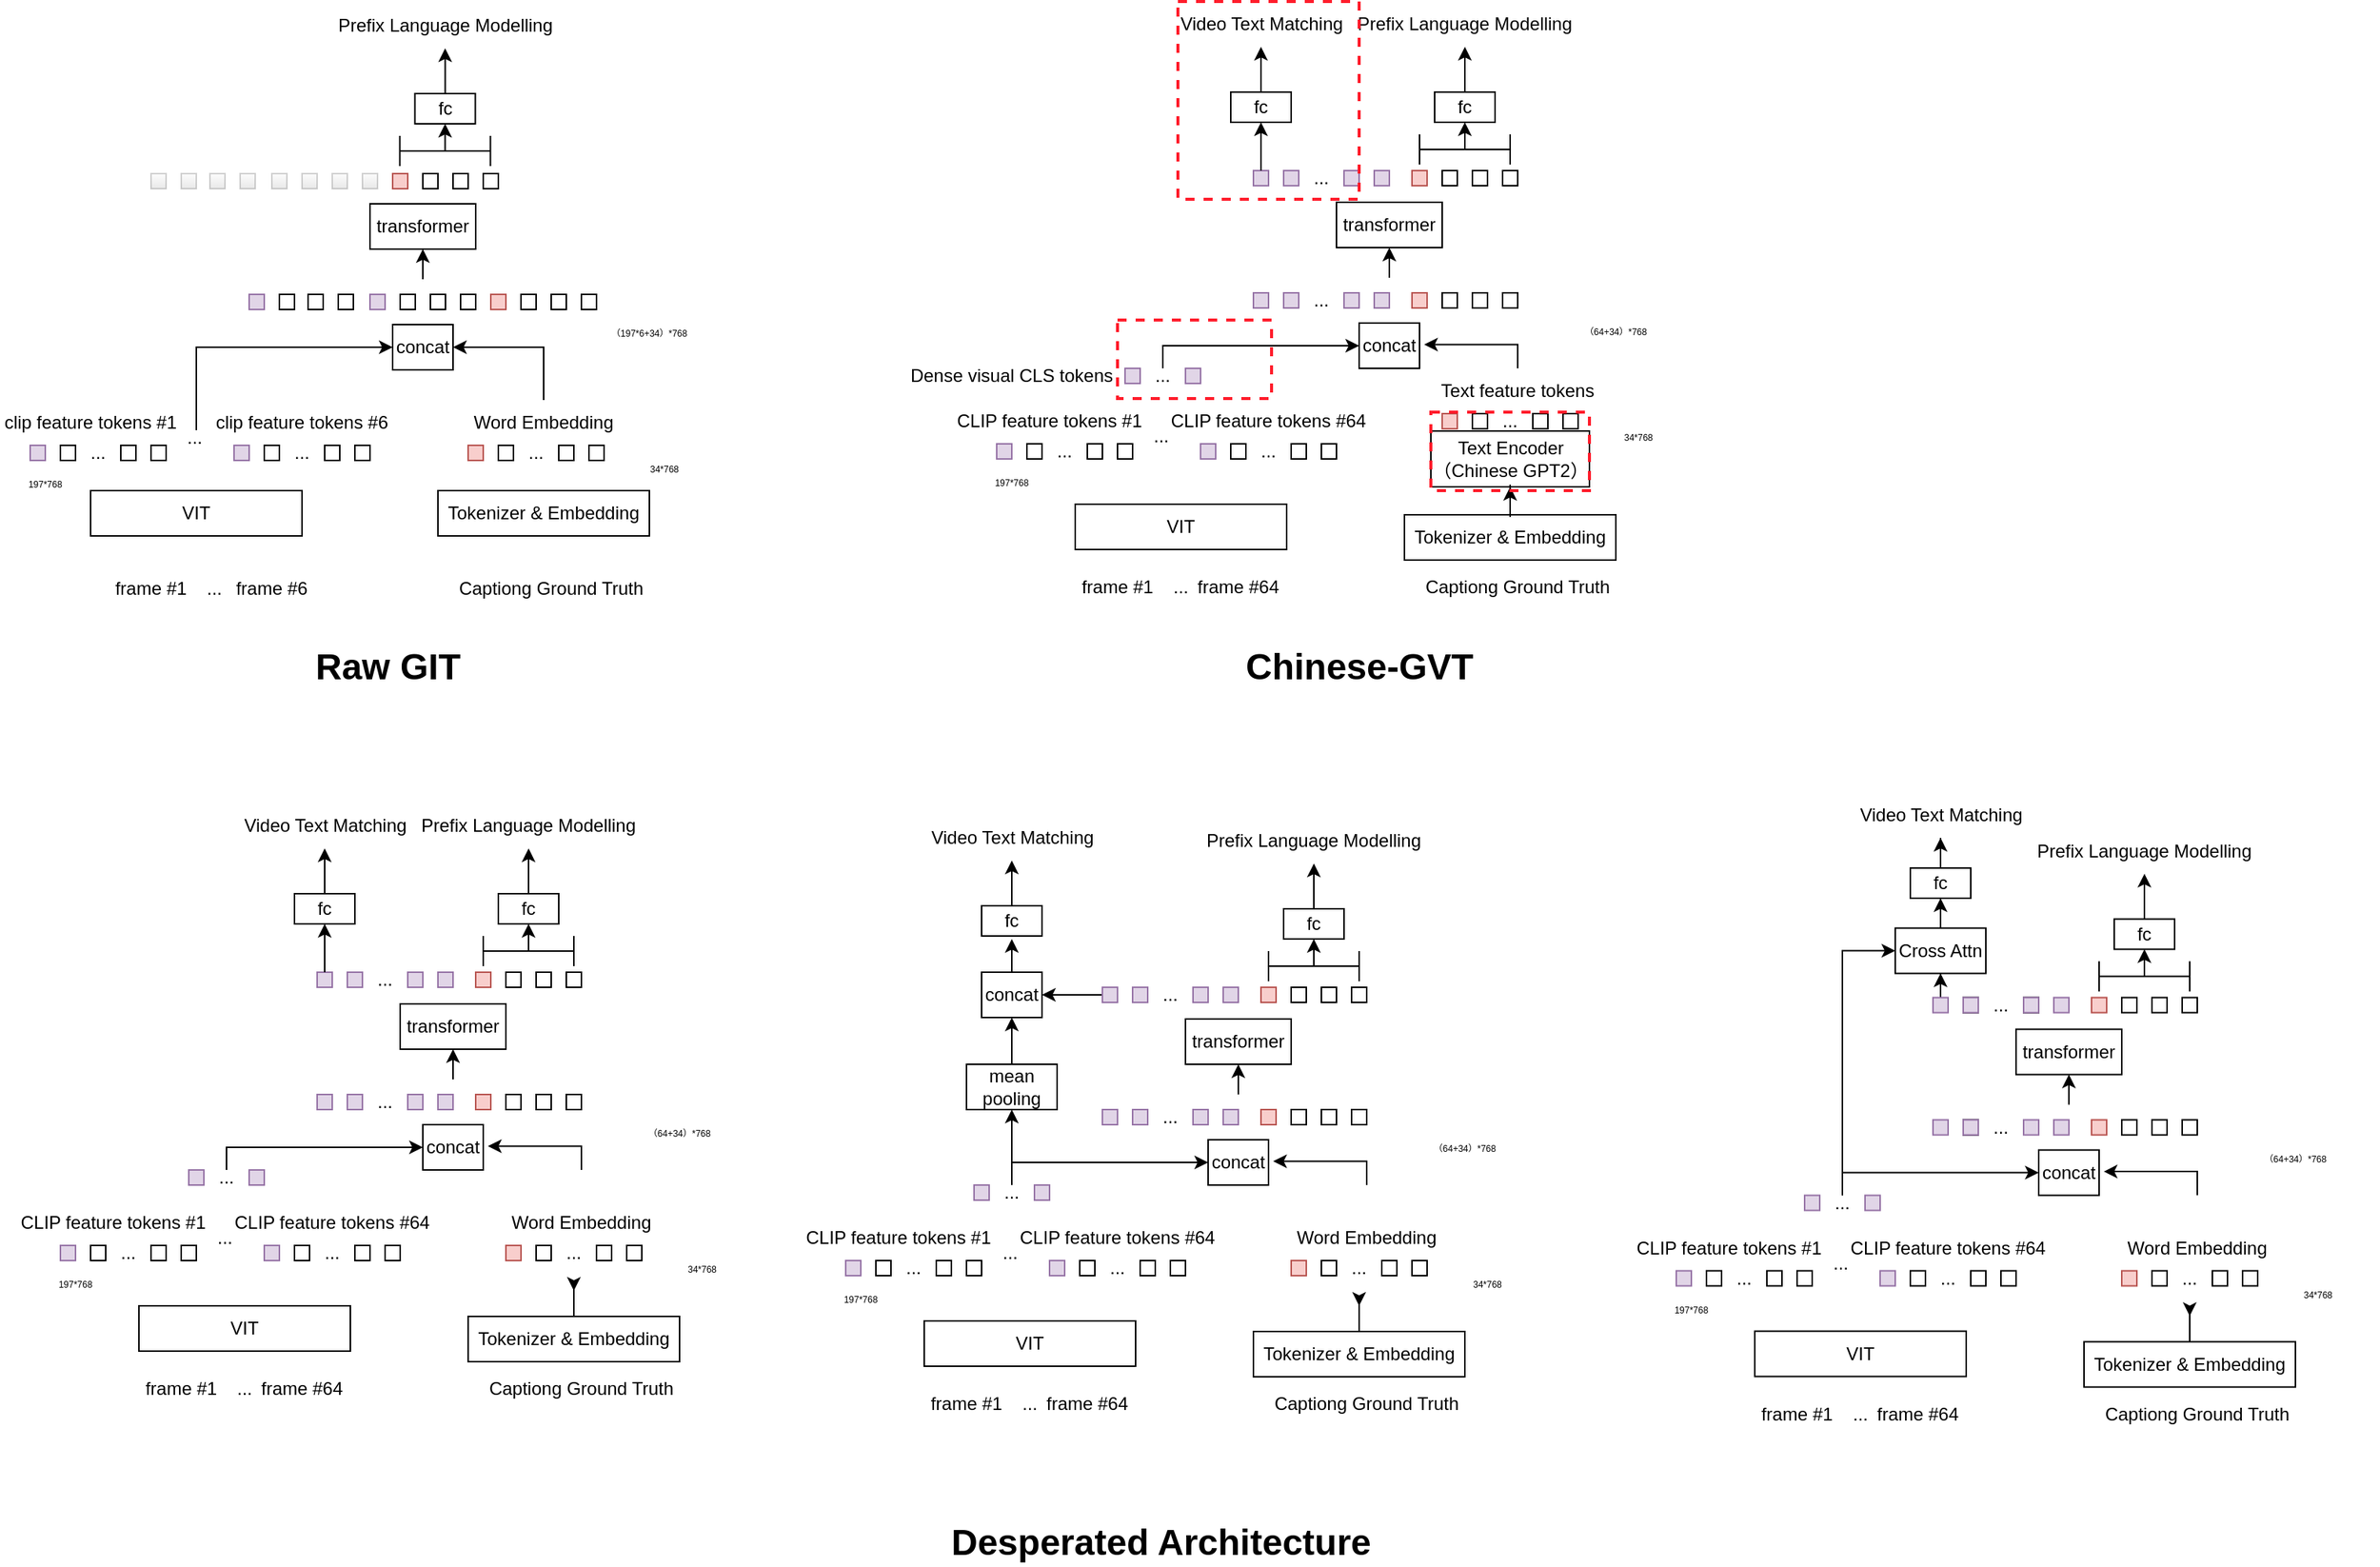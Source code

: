 <mxfile version="21.1.7" type="github">
  <diagram name="第 1 页" id="BDsZgJ5bdYX4kFU0mLo3">
    <mxGraphModel dx="1505" dy="829" grid="1" gridSize="10" guides="1" tooltips="1" connect="1" arrows="1" fold="1" page="1" pageScale="1" pageWidth="827" pageHeight="1169" math="0" shadow="0">
      <root>
        <mxCell id="0" />
        <mxCell id="1" parent="0" />
        <mxCell id="zHaIxJLTaXSQorlw7ClI-212" value="" style="group" parent="1" vertex="1" connectable="0">
          <mxGeometry x="20" y="70" width="527.5" height="445" as="geometry" />
        </mxCell>
        <mxCell id="zHaIxJLTaXSQorlw7ClI-94" value="" style="group" parent="zHaIxJLTaXSQorlw7ClI-212" vertex="1" connectable="0">
          <mxGeometry width="527.5" height="393" as="geometry" />
        </mxCell>
        <mxCell id="zHaIxJLTaXSQorlw7ClI-1" value="VIT" style="rounded=0;whiteSpace=wrap;html=1;" parent="zHaIxJLTaXSQorlw7ClI-94" vertex="1">
          <mxGeometry x="60" y="313" width="140" height="30" as="geometry" />
        </mxCell>
        <mxCell id="zHaIxJLTaXSQorlw7ClI-2" value="frame #1" style="text;html=1;strokeColor=none;fillColor=none;align=center;verticalAlign=middle;whiteSpace=wrap;rounded=0;" parent="zHaIxJLTaXSQorlw7ClI-94" vertex="1">
          <mxGeometry x="70" y="363" width="60" height="30" as="geometry" />
        </mxCell>
        <mxCell id="zHaIxJLTaXSQorlw7ClI-3" value="frame #6" style="text;html=1;strokeColor=none;fillColor=none;align=center;verticalAlign=middle;whiteSpace=wrap;rounded=0;" parent="zHaIxJLTaXSQorlw7ClI-94" vertex="1">
          <mxGeometry x="150" y="363" width="60" height="30" as="geometry" />
        </mxCell>
        <mxCell id="zHaIxJLTaXSQorlw7ClI-4" style="edgeStyle=orthogonalEdgeStyle;rounded=0;orthogonalLoop=1;jettySize=auto;html=1;exitX=0.5;exitY=1;exitDx=0;exitDy=0;" parent="zHaIxJLTaXSQorlw7ClI-94" source="zHaIxJLTaXSQorlw7ClI-3" target="zHaIxJLTaXSQorlw7ClI-3" edge="1">
          <mxGeometry relative="1" as="geometry" />
        </mxCell>
        <mxCell id="zHaIxJLTaXSQorlw7ClI-5" value="" style="rounded=0;whiteSpace=wrap;html=1;fillColor=#e1d5e7;strokeColor=#9673a6;" parent="zHaIxJLTaXSQorlw7ClI-94" vertex="1">
          <mxGeometry x="20" y="283" width="10" height="10" as="geometry" />
        </mxCell>
        <mxCell id="zHaIxJLTaXSQorlw7ClI-7" value="" style="rounded=0;whiteSpace=wrap;html=1;" parent="zHaIxJLTaXSQorlw7ClI-94" vertex="1">
          <mxGeometry x="40" y="283" width="10" height="10" as="geometry" />
        </mxCell>
        <mxCell id="zHaIxJLTaXSQorlw7ClI-9" value="" style="rounded=0;whiteSpace=wrap;html=1;" parent="zHaIxJLTaXSQorlw7ClI-94" vertex="1">
          <mxGeometry x="80" y="283" width="10" height="10" as="geometry" />
        </mxCell>
        <mxCell id="zHaIxJLTaXSQorlw7ClI-10" value="clip feature tokens #1" style="text;html=1;strokeColor=none;fillColor=none;align=center;verticalAlign=middle;whiteSpace=wrap;rounded=0;" parent="zHaIxJLTaXSQorlw7ClI-94" vertex="1">
          <mxGeometry y="253" width="120" height="30" as="geometry" />
        </mxCell>
        <mxCell id="zHaIxJLTaXSQorlw7ClI-11" value="" style="rounded=0;whiteSpace=wrap;html=1;" parent="zHaIxJLTaXSQorlw7ClI-94" vertex="1">
          <mxGeometry x="100" y="283" width="10" height="10" as="geometry" />
        </mxCell>
        <mxCell id="zHaIxJLTaXSQorlw7ClI-16" value="clip feature tokens #6" style="text;html=1;strokeColor=none;fillColor=none;align=center;verticalAlign=middle;whiteSpace=wrap;rounded=0;" parent="zHaIxJLTaXSQorlw7ClI-94" vertex="1">
          <mxGeometry x="140" y="253" width="120" height="30" as="geometry" />
        </mxCell>
        <mxCell id="zHaIxJLTaXSQorlw7ClI-18" value="..." style="text;html=1;strokeColor=none;fillColor=none;align=center;verticalAlign=middle;whiteSpace=wrap;rounded=0;" parent="zHaIxJLTaXSQorlw7ClI-94" vertex="1">
          <mxGeometry x="60" y="283" width="10" height="10" as="geometry" />
        </mxCell>
        <mxCell id="zHaIxJLTaXSQorlw7ClI-26" value="" style="rounded=0;whiteSpace=wrap;html=1;fillColor=#e1d5e7;strokeColor=#9673a6;" parent="zHaIxJLTaXSQorlw7ClI-94" vertex="1">
          <mxGeometry x="155" y="283" width="10" height="10" as="geometry" />
        </mxCell>
        <mxCell id="zHaIxJLTaXSQorlw7ClI-27" value="" style="rounded=0;whiteSpace=wrap;html=1;" parent="zHaIxJLTaXSQorlw7ClI-94" vertex="1">
          <mxGeometry x="175" y="283" width="10" height="10" as="geometry" />
        </mxCell>
        <mxCell id="zHaIxJLTaXSQorlw7ClI-28" value="" style="rounded=0;whiteSpace=wrap;html=1;" parent="zHaIxJLTaXSQorlw7ClI-94" vertex="1">
          <mxGeometry x="215" y="283" width="10" height="10" as="geometry" />
        </mxCell>
        <mxCell id="zHaIxJLTaXSQorlw7ClI-29" value="" style="rounded=0;whiteSpace=wrap;html=1;" parent="zHaIxJLTaXSQorlw7ClI-94" vertex="1">
          <mxGeometry x="235" y="283" width="10" height="10" as="geometry" />
        </mxCell>
        <mxCell id="zHaIxJLTaXSQorlw7ClI-30" value="..." style="text;html=1;strokeColor=none;fillColor=none;align=center;verticalAlign=middle;whiteSpace=wrap;rounded=0;" parent="zHaIxJLTaXSQorlw7ClI-94" vertex="1">
          <mxGeometry x="195" y="283" width="10" height="10" as="geometry" />
        </mxCell>
        <mxCell id="zHaIxJLTaXSQorlw7ClI-31" value="..." style="text;html=1;strokeColor=none;fillColor=none;align=center;verticalAlign=middle;whiteSpace=wrap;rounded=0;" parent="zHaIxJLTaXSQorlw7ClI-94" vertex="1">
          <mxGeometry x="124" y="273" width="10" height="10" as="geometry" />
        </mxCell>
        <mxCell id="zHaIxJLTaXSQorlw7ClI-32" value="..." style="text;html=1;strokeColor=none;fillColor=none;align=center;verticalAlign=middle;whiteSpace=wrap;rounded=0;" parent="zHaIxJLTaXSQorlw7ClI-94" vertex="1">
          <mxGeometry x="137" y="373" width="10" height="10" as="geometry" />
        </mxCell>
        <mxCell id="zHaIxJLTaXSQorlw7ClI-33" value="Captiong Ground Truth" style="text;html=1;strokeColor=none;fillColor=none;align=center;verticalAlign=middle;whiteSpace=wrap;rounded=0;" parent="zHaIxJLTaXSQorlw7ClI-94" vertex="1">
          <mxGeometry x="290" y="363" width="150" height="30" as="geometry" />
        </mxCell>
        <mxCell id="zHaIxJLTaXSQorlw7ClI-34" value="Tokenizer &amp;amp; Embedding" style="rounded=0;whiteSpace=wrap;html=1;" parent="zHaIxJLTaXSQorlw7ClI-94" vertex="1">
          <mxGeometry x="290" y="313" width="140" height="30" as="geometry" />
        </mxCell>
        <mxCell id="zHaIxJLTaXSQorlw7ClI-35" value="Word Embedding" style="text;html=1;strokeColor=none;fillColor=none;align=center;verticalAlign=middle;whiteSpace=wrap;rounded=0;" parent="zHaIxJLTaXSQorlw7ClI-94" vertex="1">
          <mxGeometry x="300" y="253" width="120" height="30" as="geometry" />
        </mxCell>
        <mxCell id="zHaIxJLTaXSQorlw7ClI-36" value="" style="rounded=0;whiteSpace=wrap;html=1;fillColor=#f8cecc;strokeColor=#b85450;" parent="zHaIxJLTaXSQorlw7ClI-94" vertex="1">
          <mxGeometry x="310" y="283" width="10" height="10" as="geometry" />
        </mxCell>
        <mxCell id="zHaIxJLTaXSQorlw7ClI-37" value="" style="rounded=0;whiteSpace=wrap;html=1;" parent="zHaIxJLTaXSQorlw7ClI-94" vertex="1">
          <mxGeometry x="330" y="283" width="10" height="10" as="geometry" />
        </mxCell>
        <mxCell id="zHaIxJLTaXSQorlw7ClI-38" value="" style="rounded=0;whiteSpace=wrap;html=1;" parent="zHaIxJLTaXSQorlw7ClI-94" vertex="1">
          <mxGeometry x="370" y="283" width="10" height="10" as="geometry" />
        </mxCell>
        <mxCell id="zHaIxJLTaXSQorlw7ClI-39" value="" style="rounded=0;whiteSpace=wrap;html=1;" parent="zHaIxJLTaXSQorlw7ClI-94" vertex="1">
          <mxGeometry x="390" y="283" width="10" height="10" as="geometry" />
        </mxCell>
        <mxCell id="zHaIxJLTaXSQorlw7ClI-40" value="..." style="text;html=1;strokeColor=none;fillColor=none;align=center;verticalAlign=middle;whiteSpace=wrap;rounded=0;" parent="zHaIxJLTaXSQorlw7ClI-94" vertex="1">
          <mxGeometry x="350" y="283" width="10" height="10" as="geometry" />
        </mxCell>
        <mxCell id="zHaIxJLTaXSQorlw7ClI-41" value="concat" style="rounded=0;whiteSpace=wrap;html=1;direction=south;" parent="zHaIxJLTaXSQorlw7ClI-94" vertex="1">
          <mxGeometry x="260" y="203" width="40" height="30" as="geometry" />
        </mxCell>
        <mxCell id="zHaIxJLTaXSQorlw7ClI-44" value="" style="edgeStyle=orthogonalEdgeStyle;rounded=0;orthogonalLoop=1;jettySize=auto;html=1;entryX=0.5;entryY=1;entryDx=0;entryDy=0;" parent="zHaIxJLTaXSQorlw7ClI-94" source="zHaIxJLTaXSQorlw7ClI-31" target="zHaIxJLTaXSQorlw7ClI-41" edge="1">
          <mxGeometry relative="1" as="geometry">
            <mxPoint x="142" y="193" as="targetPoint" />
            <Array as="points">
              <mxPoint x="130" y="218" />
            </Array>
          </mxGeometry>
        </mxCell>
        <mxCell id="zHaIxJLTaXSQorlw7ClI-47" value="" style="edgeStyle=orthogonalEdgeStyle;rounded=0;orthogonalLoop=1;jettySize=auto;html=1;entryX=0.5;entryY=0;entryDx=0;entryDy=0;" parent="zHaIxJLTaXSQorlw7ClI-94" source="zHaIxJLTaXSQorlw7ClI-35" target="zHaIxJLTaXSQorlw7ClI-41" edge="1">
          <mxGeometry relative="1" as="geometry" />
        </mxCell>
        <mxCell id="zHaIxJLTaXSQorlw7ClI-49" value="transformer" style="rounded=0;whiteSpace=wrap;html=1;" parent="zHaIxJLTaXSQorlw7ClI-94" vertex="1">
          <mxGeometry x="245" y="123" width="70" height="30" as="geometry" />
        </mxCell>
        <mxCell id="zHaIxJLTaXSQorlw7ClI-51" value="&lt;font style=&quot;font-size: 6px;&quot;&gt;197*768&lt;/font&gt;" style="text;html=1;strokeColor=none;fillColor=none;align=center;verticalAlign=middle;whiteSpace=wrap;rounded=0;fontSize=9;" parent="zHaIxJLTaXSQorlw7ClI-94" vertex="1">
          <mxGeometry y="293" width="60" height="30" as="geometry" />
        </mxCell>
        <mxCell id="zHaIxJLTaXSQorlw7ClI-52" value="&lt;font style=&quot;font-size: 6px;&quot;&gt;34*768&lt;/font&gt;" style="text;html=1;strokeColor=none;fillColor=none;align=center;verticalAlign=middle;whiteSpace=wrap;rounded=0;fontSize=9;" parent="zHaIxJLTaXSQorlw7ClI-94" vertex="1">
          <mxGeometry x="410" y="283" width="60" height="30" as="geometry" />
        </mxCell>
        <mxCell id="zHaIxJLTaXSQorlw7ClI-69" value="&lt;font style=&quot;font-size: 6px;&quot;&gt;（197*6+34）*768&lt;/font&gt;" style="text;html=1;strokeColor=none;fillColor=none;align=center;verticalAlign=middle;whiteSpace=wrap;rounded=0;fontSize=9;" parent="zHaIxJLTaXSQorlw7ClI-94" vertex="1">
          <mxGeometry x="375" y="193" width="110" height="30" as="geometry" />
        </mxCell>
        <mxCell id="zHaIxJLTaXSQorlw7ClI-70" value="" style="group" parent="zHaIxJLTaXSQorlw7ClI-94" vertex="1" connectable="0">
          <mxGeometry x="165" y="183" width="230" height="10" as="geometry" />
        </mxCell>
        <mxCell id="zHaIxJLTaXSQorlw7ClI-53" value="" style="rounded=0;whiteSpace=wrap;html=1;fillColor=#e1d5e7;strokeColor=#9673a6;" parent="zHaIxJLTaXSQorlw7ClI-70" vertex="1">
          <mxGeometry width="10" height="10" as="geometry" />
        </mxCell>
        <mxCell id="zHaIxJLTaXSQorlw7ClI-54" value="" style="rounded=0;whiteSpace=wrap;html=1;" parent="zHaIxJLTaXSQorlw7ClI-70" vertex="1">
          <mxGeometry x="20" width="10" height="10" as="geometry" />
        </mxCell>
        <mxCell id="zHaIxJLTaXSQorlw7ClI-55" value="" style="rounded=0;whiteSpace=wrap;html=1;" parent="zHaIxJLTaXSQorlw7ClI-70" vertex="1">
          <mxGeometry x="39" width="10" height="10" as="geometry" />
        </mxCell>
        <mxCell id="zHaIxJLTaXSQorlw7ClI-56" value="" style="rounded=0;whiteSpace=wrap;html=1;" parent="zHaIxJLTaXSQorlw7ClI-70" vertex="1">
          <mxGeometry x="59" width="10" height="10" as="geometry" />
        </mxCell>
        <mxCell id="zHaIxJLTaXSQorlw7ClI-58" value="" style="rounded=0;whiteSpace=wrap;html=1;fillColor=#e1d5e7;strokeColor=#9673a6;" parent="zHaIxJLTaXSQorlw7ClI-70" vertex="1">
          <mxGeometry x="80" width="10" height="10" as="geometry" />
        </mxCell>
        <mxCell id="zHaIxJLTaXSQorlw7ClI-59" value="" style="rounded=0;whiteSpace=wrap;html=1;" parent="zHaIxJLTaXSQorlw7ClI-70" vertex="1">
          <mxGeometry x="100" width="10" height="10" as="geometry" />
        </mxCell>
        <mxCell id="zHaIxJLTaXSQorlw7ClI-60" value="" style="rounded=0;whiteSpace=wrap;html=1;" parent="zHaIxJLTaXSQorlw7ClI-70" vertex="1">
          <mxGeometry x="120" width="10" height="10" as="geometry" />
        </mxCell>
        <mxCell id="zHaIxJLTaXSQorlw7ClI-61" value="" style="rounded=0;whiteSpace=wrap;html=1;" parent="zHaIxJLTaXSQorlw7ClI-70" vertex="1">
          <mxGeometry x="140" width="10" height="10" as="geometry" />
        </mxCell>
        <mxCell id="zHaIxJLTaXSQorlw7ClI-63" value="" style="rounded=0;whiteSpace=wrap;html=1;fillColor=#f8cecc;strokeColor=#b85450;" parent="zHaIxJLTaXSQorlw7ClI-70" vertex="1">
          <mxGeometry x="160" width="10" height="10" as="geometry" />
        </mxCell>
        <mxCell id="zHaIxJLTaXSQorlw7ClI-64" value="" style="rounded=0;whiteSpace=wrap;html=1;" parent="zHaIxJLTaXSQorlw7ClI-70" vertex="1">
          <mxGeometry x="180" width="10" height="10" as="geometry" />
        </mxCell>
        <mxCell id="zHaIxJLTaXSQorlw7ClI-65" value="" style="rounded=0;whiteSpace=wrap;html=1;" parent="zHaIxJLTaXSQorlw7ClI-70" vertex="1">
          <mxGeometry x="200" width="10" height="10" as="geometry" />
        </mxCell>
        <mxCell id="zHaIxJLTaXSQorlw7ClI-66" value="" style="rounded=0;whiteSpace=wrap;html=1;" parent="zHaIxJLTaXSQorlw7ClI-70" vertex="1">
          <mxGeometry x="220" width="10" height="10" as="geometry" />
        </mxCell>
        <mxCell id="zHaIxJLTaXSQorlw7ClI-71" value="" style="endArrow=classic;html=1;rounded=0;entryX=0.5;entryY=1;entryDx=0;entryDy=0;" parent="zHaIxJLTaXSQorlw7ClI-94" target="zHaIxJLTaXSQorlw7ClI-49" edge="1">
          <mxGeometry width="50" height="50" relative="1" as="geometry">
            <mxPoint x="280" y="173" as="sourcePoint" />
            <mxPoint x="275" y="133" as="targetPoint" />
          </mxGeometry>
        </mxCell>
        <mxCell id="zHaIxJLTaXSQorlw7ClI-76" value="" style="group" parent="zHaIxJLTaXSQorlw7ClI-94" vertex="1" connectable="0">
          <mxGeometry x="100" y="103" width="230" height="10" as="geometry" />
        </mxCell>
        <mxCell id="zHaIxJLTaXSQorlw7ClI-77" value="" style="rounded=0;whiteSpace=wrap;html=1;fillColor=#f5f5f5;strokeColor=#666666;gradientColor=#b3b3b3;shadow=0;opacity=30;" parent="zHaIxJLTaXSQorlw7ClI-76" vertex="1">
          <mxGeometry width="10" height="10" as="geometry" />
        </mxCell>
        <mxCell id="zHaIxJLTaXSQorlw7ClI-78" value="" style="rounded=0;whiteSpace=wrap;html=1;fillColor=#f5f5f5;gradientColor=#b3b3b3;strokeColor=#666666;shadow=0;opacity=30;" parent="zHaIxJLTaXSQorlw7ClI-76" vertex="1">
          <mxGeometry x="20" width="10" height="10" as="geometry" />
        </mxCell>
        <mxCell id="zHaIxJLTaXSQorlw7ClI-79" value="" style="rounded=0;whiteSpace=wrap;html=1;fillColor=#f5f5f5;gradientColor=#b3b3b3;strokeColor=#666666;shadow=0;opacity=30;" parent="zHaIxJLTaXSQorlw7ClI-76" vertex="1">
          <mxGeometry x="39" width="10" height="10" as="geometry" />
        </mxCell>
        <mxCell id="zHaIxJLTaXSQorlw7ClI-80" value="" style="rounded=0;whiteSpace=wrap;html=1;fillColor=#f5f5f5;gradientColor=#b3b3b3;strokeColor=#666666;shadow=0;opacity=30;" parent="zHaIxJLTaXSQorlw7ClI-76" vertex="1">
          <mxGeometry x="59" width="10" height="10" as="geometry" />
        </mxCell>
        <mxCell id="zHaIxJLTaXSQorlw7ClI-81" value="" style="rounded=0;whiteSpace=wrap;html=1;fillColor=#f5f5f5;strokeColor=#666666;gradientColor=#b3b3b3;shadow=0;opacity=30;" parent="zHaIxJLTaXSQorlw7ClI-76" vertex="1">
          <mxGeometry x="80" width="10" height="10" as="geometry" />
        </mxCell>
        <mxCell id="zHaIxJLTaXSQorlw7ClI-82" value="" style="rounded=0;whiteSpace=wrap;html=1;fillColor=#f5f5f5;gradientColor=#b3b3b3;strokeColor=#666666;shadow=0;opacity=30;" parent="zHaIxJLTaXSQorlw7ClI-76" vertex="1">
          <mxGeometry x="100" width="10" height="10" as="geometry" />
        </mxCell>
        <mxCell id="zHaIxJLTaXSQorlw7ClI-83" value="" style="rounded=0;whiteSpace=wrap;html=1;fillColor=#f5f5f5;gradientColor=#b3b3b3;strokeColor=#666666;shadow=0;opacity=30;" parent="zHaIxJLTaXSQorlw7ClI-76" vertex="1">
          <mxGeometry x="120" width="10" height="10" as="geometry" />
        </mxCell>
        <mxCell id="zHaIxJLTaXSQorlw7ClI-84" value="" style="rounded=0;whiteSpace=wrap;html=1;fillColor=#f5f5f5;gradientColor=#b3b3b3;strokeColor=#666666;shadow=0;opacity=30;" parent="zHaIxJLTaXSQorlw7ClI-76" vertex="1">
          <mxGeometry x="140" width="10" height="10" as="geometry" />
        </mxCell>
        <mxCell id="zHaIxJLTaXSQorlw7ClI-85" value="" style="rounded=0;whiteSpace=wrap;html=1;fillColor=#f8cecc;strokeColor=#b85450;" parent="zHaIxJLTaXSQorlw7ClI-76" vertex="1">
          <mxGeometry x="160" width="10" height="10" as="geometry" />
        </mxCell>
        <mxCell id="zHaIxJLTaXSQorlw7ClI-86" value="" style="rounded=0;whiteSpace=wrap;html=1;" parent="zHaIxJLTaXSQorlw7ClI-76" vertex="1">
          <mxGeometry x="180" width="10" height="10" as="geometry" />
        </mxCell>
        <mxCell id="zHaIxJLTaXSQorlw7ClI-87" value="" style="rounded=0;whiteSpace=wrap;html=1;" parent="zHaIxJLTaXSQorlw7ClI-76" vertex="1">
          <mxGeometry x="200" width="10" height="10" as="geometry" />
        </mxCell>
        <mxCell id="zHaIxJLTaXSQorlw7ClI-88" value="" style="rounded=0;whiteSpace=wrap;html=1;" parent="zHaIxJLTaXSQorlw7ClI-76" vertex="1">
          <mxGeometry x="220" width="10" height="10" as="geometry" />
        </mxCell>
        <mxCell id="zHaIxJLTaXSQorlw7ClI-206" value="fc" style="rounded=0;whiteSpace=wrap;html=1;direction=south;" parent="zHaIxJLTaXSQorlw7ClI-94" vertex="1">
          <mxGeometry x="274.75" y="50" width="40" height="20" as="geometry" />
        </mxCell>
        <mxCell id="zHaIxJLTaXSQorlw7ClI-207" value="" style="endArrow=classic;html=1;rounded=0;entryX=1;entryY=0.5;entryDx=0;entryDy=0;exitX=0.5;exitY=0.5;exitDx=0;exitDy=0;exitPerimeter=0;" parent="zHaIxJLTaXSQorlw7ClI-94" source="zHaIxJLTaXSQorlw7ClI-210" target="zHaIxJLTaXSQorlw7ClI-206" edge="1">
          <mxGeometry width="50" height="50" relative="1" as="geometry">
            <mxPoint x="244.75" y="93" as="sourcePoint" />
            <mxPoint x="154.75" y="23" as="targetPoint" />
          </mxGeometry>
        </mxCell>
        <mxCell id="zHaIxJLTaXSQorlw7ClI-208" value="Prefix Language Modelling" style="text;html=1;strokeColor=none;fillColor=none;align=center;verticalAlign=middle;whiteSpace=wrap;rounded=0;" parent="zHaIxJLTaXSQorlw7ClI-94" vertex="1">
          <mxGeometry x="206" y="-10" width="177.5" height="30" as="geometry" />
        </mxCell>
        <mxCell id="zHaIxJLTaXSQorlw7ClI-209" value="" style="edgeStyle=orthogonalEdgeStyle;rounded=0;orthogonalLoop=1;jettySize=auto;html=1;" parent="zHaIxJLTaXSQorlw7ClI-94" source="zHaIxJLTaXSQorlw7ClI-206" target="zHaIxJLTaXSQorlw7ClI-208" edge="1">
          <mxGeometry relative="1" as="geometry" />
        </mxCell>
        <mxCell id="zHaIxJLTaXSQorlw7ClI-210" value="" style="shape=crossbar;whiteSpace=wrap;html=1;rounded=1;" parent="zHaIxJLTaXSQorlw7ClI-94" vertex="1">
          <mxGeometry x="264.75" y="78" width="60" height="20" as="geometry" />
        </mxCell>
        <mxCell id="zHaIxJLTaXSQorlw7ClI-95" value="&lt;h1&gt;Raw GIT&lt;/h1&gt;" style="text;html=1;strokeColor=none;fillColor=none;spacing=5;spacingTop=-20;whiteSpace=wrap;overflow=hidden;rounded=0;" parent="zHaIxJLTaXSQorlw7ClI-212" vertex="1">
          <mxGeometry x="204" y="410" width="190" height="35" as="geometry" />
        </mxCell>
        <mxCell id="zHaIxJLTaXSQorlw7ClI-213" value="" style="group" parent="1" vertex="1" connectable="0">
          <mxGeometry x="620" y="59" width="525" height="456" as="geometry" />
        </mxCell>
        <mxCell id="zHaIxJLTaXSQorlw7ClI-97" value="VIT" style="rounded=0;whiteSpace=wrap;html=1;" parent="zHaIxJLTaXSQorlw7ClI-213" vertex="1">
          <mxGeometry x="112" y="333" width="140" height="30" as="geometry" />
        </mxCell>
        <mxCell id="zHaIxJLTaXSQorlw7ClI-98" value="frame #1" style="text;html=1;strokeColor=none;fillColor=none;align=center;verticalAlign=middle;whiteSpace=wrap;rounded=0;" parent="zHaIxJLTaXSQorlw7ClI-213" vertex="1">
          <mxGeometry x="110" y="373" width="60" height="30" as="geometry" />
        </mxCell>
        <mxCell id="zHaIxJLTaXSQorlw7ClI-99" value="frame #64" style="text;html=1;strokeColor=none;fillColor=none;align=center;verticalAlign=middle;whiteSpace=wrap;rounded=0;" parent="zHaIxJLTaXSQorlw7ClI-213" vertex="1">
          <mxGeometry x="190" y="373" width="60" height="30" as="geometry" />
        </mxCell>
        <mxCell id="zHaIxJLTaXSQorlw7ClI-100" style="edgeStyle=orthogonalEdgeStyle;rounded=0;orthogonalLoop=1;jettySize=auto;html=1;exitX=0.5;exitY=1;exitDx=0;exitDy=0;" parent="zHaIxJLTaXSQorlw7ClI-213" source="zHaIxJLTaXSQorlw7ClI-99" target="zHaIxJLTaXSQorlw7ClI-99" edge="1">
          <mxGeometry relative="1" as="geometry" />
        </mxCell>
        <mxCell id="zHaIxJLTaXSQorlw7ClI-101" value="" style="rounded=0;whiteSpace=wrap;html=1;fillColor=#e1d5e7;strokeColor=#9673a6;" parent="zHaIxJLTaXSQorlw7ClI-213" vertex="1">
          <mxGeometry x="60" y="293" width="10" height="10" as="geometry" />
        </mxCell>
        <mxCell id="zHaIxJLTaXSQorlw7ClI-102" value="" style="rounded=0;whiteSpace=wrap;html=1;" parent="zHaIxJLTaXSQorlw7ClI-213" vertex="1">
          <mxGeometry x="80" y="293" width="10" height="10" as="geometry" />
        </mxCell>
        <mxCell id="zHaIxJLTaXSQorlw7ClI-103" value="" style="rounded=0;whiteSpace=wrap;html=1;" parent="zHaIxJLTaXSQorlw7ClI-213" vertex="1">
          <mxGeometry x="120" y="293" width="10" height="10" as="geometry" />
        </mxCell>
        <mxCell id="zHaIxJLTaXSQorlw7ClI-104" value="CLIP feature tokens #1" style="text;html=1;strokeColor=none;fillColor=none;align=center;verticalAlign=middle;whiteSpace=wrap;rounded=0;" parent="zHaIxJLTaXSQorlw7ClI-213" vertex="1">
          <mxGeometry x="30" y="263" width="130" height="30" as="geometry" />
        </mxCell>
        <mxCell id="zHaIxJLTaXSQorlw7ClI-105" value="" style="rounded=0;whiteSpace=wrap;html=1;" parent="zHaIxJLTaXSQorlw7ClI-213" vertex="1">
          <mxGeometry x="140" y="293" width="10" height="10" as="geometry" />
        </mxCell>
        <mxCell id="zHaIxJLTaXSQorlw7ClI-106" value="CLIP feature tokens #64" style="text;html=1;strokeColor=none;fillColor=none;align=center;verticalAlign=middle;whiteSpace=wrap;rounded=0;" parent="zHaIxJLTaXSQorlw7ClI-213" vertex="1">
          <mxGeometry x="170" y="263" width="140" height="30" as="geometry" />
        </mxCell>
        <mxCell id="zHaIxJLTaXSQorlw7ClI-107" value="..." style="text;html=1;strokeColor=none;fillColor=none;align=center;verticalAlign=middle;whiteSpace=wrap;rounded=0;" parent="zHaIxJLTaXSQorlw7ClI-213" vertex="1">
          <mxGeometry x="100" y="293" width="10" height="10" as="geometry" />
        </mxCell>
        <mxCell id="zHaIxJLTaXSQorlw7ClI-108" value="" style="rounded=0;whiteSpace=wrap;html=1;fillColor=#e1d5e7;strokeColor=#9673a6;" parent="zHaIxJLTaXSQorlw7ClI-213" vertex="1">
          <mxGeometry x="195" y="293" width="10" height="10" as="geometry" />
        </mxCell>
        <mxCell id="zHaIxJLTaXSQorlw7ClI-109" value="" style="rounded=0;whiteSpace=wrap;html=1;" parent="zHaIxJLTaXSQorlw7ClI-213" vertex="1">
          <mxGeometry x="215" y="293" width="10" height="10" as="geometry" />
        </mxCell>
        <mxCell id="zHaIxJLTaXSQorlw7ClI-110" value="" style="rounded=0;whiteSpace=wrap;html=1;" parent="zHaIxJLTaXSQorlw7ClI-213" vertex="1">
          <mxGeometry x="255" y="293" width="10" height="10" as="geometry" />
        </mxCell>
        <mxCell id="zHaIxJLTaXSQorlw7ClI-111" value="" style="rounded=0;whiteSpace=wrap;html=1;" parent="zHaIxJLTaXSQorlw7ClI-213" vertex="1">
          <mxGeometry x="275" y="293" width="10" height="10" as="geometry" />
        </mxCell>
        <mxCell id="zHaIxJLTaXSQorlw7ClI-112" value="..." style="text;html=1;strokeColor=none;fillColor=none;align=center;verticalAlign=middle;whiteSpace=wrap;rounded=0;" parent="zHaIxJLTaXSQorlw7ClI-213" vertex="1">
          <mxGeometry x="235" y="293" width="10" height="10" as="geometry" />
        </mxCell>
        <mxCell id="zHaIxJLTaXSQorlw7ClI-113" value="..." style="text;html=1;strokeColor=none;fillColor=none;align=center;verticalAlign=middle;whiteSpace=wrap;rounded=0;" parent="zHaIxJLTaXSQorlw7ClI-213" vertex="1">
          <mxGeometry x="164" y="283" width="10" height="10" as="geometry" />
        </mxCell>
        <mxCell id="zHaIxJLTaXSQorlw7ClI-114" value="..." style="text;html=1;strokeColor=none;fillColor=none;align=center;verticalAlign=middle;whiteSpace=wrap;rounded=0;" parent="zHaIxJLTaXSQorlw7ClI-213" vertex="1">
          <mxGeometry x="177" y="383" width="10" height="10" as="geometry" />
        </mxCell>
        <mxCell id="zHaIxJLTaXSQorlw7ClI-115" value="Captiong Ground Truth" style="text;html=1;strokeColor=none;fillColor=none;align=center;verticalAlign=middle;whiteSpace=wrap;rounded=0;" parent="zHaIxJLTaXSQorlw7ClI-213" vertex="1">
          <mxGeometry x="330" y="373" width="150" height="30" as="geometry" />
        </mxCell>
        <mxCell id="zHaIxJLTaXSQorlw7ClI-116" value="Tokenizer &amp;amp; Embedding" style="rounded=0;whiteSpace=wrap;html=1;" parent="zHaIxJLTaXSQorlw7ClI-213" vertex="1">
          <mxGeometry x="330" y="340" width="140" height="30" as="geometry" />
        </mxCell>
        <mxCell id="zHaIxJLTaXSQorlw7ClI-117" value="Text feature tokens" style="text;html=1;strokeColor=none;fillColor=none;align=center;verticalAlign=middle;whiteSpace=wrap;rounded=0;" parent="zHaIxJLTaXSQorlw7ClI-213" vertex="1">
          <mxGeometry x="345" y="243" width="120" height="30" as="geometry" />
        </mxCell>
        <mxCell id="zHaIxJLTaXSQorlw7ClI-118" value="" style="rounded=0;whiteSpace=wrap;html=1;fillColor=#f8cecc;strokeColor=#b85450;" parent="zHaIxJLTaXSQorlw7ClI-213" vertex="1">
          <mxGeometry x="355" y="273" width="10" height="10" as="geometry" />
        </mxCell>
        <mxCell id="zHaIxJLTaXSQorlw7ClI-119" value="" style="rounded=0;whiteSpace=wrap;html=1;" parent="zHaIxJLTaXSQorlw7ClI-213" vertex="1">
          <mxGeometry x="375" y="273" width="10" height="10" as="geometry" />
        </mxCell>
        <mxCell id="zHaIxJLTaXSQorlw7ClI-120" value="" style="rounded=0;whiteSpace=wrap;html=1;" parent="zHaIxJLTaXSQorlw7ClI-213" vertex="1">
          <mxGeometry x="415" y="273" width="10" height="10" as="geometry" />
        </mxCell>
        <mxCell id="zHaIxJLTaXSQorlw7ClI-121" value="" style="rounded=0;whiteSpace=wrap;html=1;" parent="zHaIxJLTaXSQorlw7ClI-213" vertex="1">
          <mxGeometry x="435" y="273" width="10" height="10" as="geometry" />
        </mxCell>
        <mxCell id="zHaIxJLTaXSQorlw7ClI-122" value="..." style="text;html=1;strokeColor=none;fillColor=none;align=center;verticalAlign=middle;whiteSpace=wrap;rounded=0;" parent="zHaIxJLTaXSQorlw7ClI-213" vertex="1">
          <mxGeometry x="395" y="273" width="10" height="10" as="geometry" />
        </mxCell>
        <mxCell id="zHaIxJLTaXSQorlw7ClI-123" value="concat" style="rounded=0;whiteSpace=wrap;html=1;direction=south;" parent="zHaIxJLTaXSQorlw7ClI-213" vertex="1">
          <mxGeometry x="300" y="213" width="40" height="30" as="geometry" />
        </mxCell>
        <mxCell id="zHaIxJLTaXSQorlw7ClI-200" value="" style="edgeStyle=orthogonalEdgeStyle;rounded=0;orthogonalLoop=1;jettySize=auto;html=1;entryX=0.475;entryY=-0.077;entryDx=0;entryDy=0;entryPerimeter=0;" parent="zHaIxJLTaXSQorlw7ClI-213" source="zHaIxJLTaXSQorlw7ClI-117" target="zHaIxJLTaXSQorlw7ClI-123" edge="1">
          <mxGeometry relative="1" as="geometry">
            <Array as="points">
              <mxPoint x="405" y="227" />
            </Array>
          </mxGeometry>
        </mxCell>
        <mxCell id="zHaIxJLTaXSQorlw7ClI-126" value="transformer" style="rounded=0;whiteSpace=wrap;html=1;" parent="zHaIxJLTaXSQorlw7ClI-213" vertex="1">
          <mxGeometry x="285" y="133" width="70" height="30" as="geometry" />
        </mxCell>
        <mxCell id="zHaIxJLTaXSQorlw7ClI-127" value="&lt;font style=&quot;font-size: 6px;&quot;&gt;197*768&lt;/font&gt;" style="text;html=1;strokeColor=none;fillColor=none;align=center;verticalAlign=middle;whiteSpace=wrap;rounded=0;fontSize=9;" parent="zHaIxJLTaXSQorlw7ClI-213" vertex="1">
          <mxGeometry x="40" y="303" width="60" height="30" as="geometry" />
        </mxCell>
        <mxCell id="zHaIxJLTaXSQorlw7ClI-128" value="&lt;font style=&quot;font-size: 6px;&quot;&gt;34*768&lt;/font&gt;" style="text;html=1;strokeColor=none;fillColor=none;align=center;verticalAlign=middle;whiteSpace=wrap;rounded=0;fontSize=9;" parent="zHaIxJLTaXSQorlw7ClI-213" vertex="1">
          <mxGeometry x="455" y="273" width="60" height="30" as="geometry" />
        </mxCell>
        <mxCell id="zHaIxJLTaXSQorlw7ClI-129" value="&lt;font style=&quot;font-size: 6px;&quot;&gt;（64+34）*768&lt;/font&gt;" style="text;html=1;strokeColor=none;fillColor=none;align=center;verticalAlign=middle;whiteSpace=wrap;rounded=0;fontSize=9;" parent="zHaIxJLTaXSQorlw7ClI-213" vertex="1">
          <mxGeometry x="415" y="203" width="110" height="30" as="geometry" />
        </mxCell>
        <mxCell id="zHaIxJLTaXSQorlw7ClI-130" value="" style="group" parent="zHaIxJLTaXSQorlw7ClI-213" vertex="1" connectable="0">
          <mxGeometry x="205" y="193" width="230" height="10" as="geometry" />
        </mxCell>
        <mxCell id="zHaIxJLTaXSQorlw7ClI-139" value="" style="rounded=0;whiteSpace=wrap;html=1;fillColor=#f8cecc;strokeColor=#b85450;" parent="zHaIxJLTaXSQorlw7ClI-130" vertex="1">
          <mxGeometry x="130" width="10" height="10" as="geometry" />
        </mxCell>
        <mxCell id="zHaIxJLTaXSQorlw7ClI-140" value="" style="rounded=0;whiteSpace=wrap;html=1;" parent="zHaIxJLTaXSQorlw7ClI-130" vertex="1">
          <mxGeometry x="150" width="10" height="10" as="geometry" />
        </mxCell>
        <mxCell id="zHaIxJLTaXSQorlw7ClI-141" value="" style="rounded=0;whiteSpace=wrap;html=1;" parent="zHaIxJLTaXSQorlw7ClI-130" vertex="1">
          <mxGeometry x="170" width="10" height="10" as="geometry" />
        </mxCell>
        <mxCell id="zHaIxJLTaXSQorlw7ClI-142" value="" style="rounded=0;whiteSpace=wrap;html=1;" parent="zHaIxJLTaXSQorlw7ClI-130" vertex="1">
          <mxGeometry x="190" width="10" height="10" as="geometry" />
        </mxCell>
        <mxCell id="zHaIxJLTaXSQorlw7ClI-169" value="" style="rounded=0;whiteSpace=wrap;html=1;fillColor=#e1d5e7;strokeColor=#9673a6;" parent="zHaIxJLTaXSQorlw7ClI-130" vertex="1">
          <mxGeometry x="25" width="10" height="10" as="geometry" />
        </mxCell>
        <mxCell id="zHaIxJLTaXSQorlw7ClI-170" value="" style="rounded=0;whiteSpace=wrap;html=1;" parent="zHaIxJLTaXSQorlw7ClI-130" vertex="1">
          <mxGeometry x="45" width="10" height="10" as="geometry" />
        </mxCell>
        <mxCell id="zHaIxJLTaXSQorlw7ClI-171" value="" style="rounded=0;whiteSpace=wrap;html=1;fillColor=#e1d5e7;strokeColor=#9673a6;" parent="zHaIxJLTaXSQorlw7ClI-130" vertex="1">
          <mxGeometry x="85" width="10" height="10" as="geometry" />
        </mxCell>
        <mxCell id="zHaIxJLTaXSQorlw7ClI-172" value="" style="rounded=0;whiteSpace=wrap;html=1;fillColor=#e1d5e7;strokeColor=#9673a6;" parent="zHaIxJLTaXSQorlw7ClI-130" vertex="1">
          <mxGeometry x="105" width="10" height="10" as="geometry" />
        </mxCell>
        <mxCell id="zHaIxJLTaXSQorlw7ClI-173" value="..." style="text;html=1;strokeColor=none;fillColor=none;align=center;verticalAlign=middle;whiteSpace=wrap;rounded=0;" parent="zHaIxJLTaXSQorlw7ClI-130" vertex="1">
          <mxGeometry x="65" width="10" height="10" as="geometry" />
        </mxCell>
        <mxCell id="zHaIxJLTaXSQorlw7ClI-174" value="" style="rounded=0;whiteSpace=wrap;html=1;fillColor=#e1d5e7;strokeColor=#9673a6;" parent="zHaIxJLTaXSQorlw7ClI-130" vertex="1">
          <mxGeometry x="45" width="10" height="10" as="geometry" />
        </mxCell>
        <mxCell id="zHaIxJLTaXSQorlw7ClI-143" value="" style="endArrow=classic;html=1;rounded=0;entryX=0.5;entryY=1;entryDx=0;entryDy=0;" parent="zHaIxJLTaXSQorlw7ClI-213" target="zHaIxJLTaXSQorlw7ClI-126" edge="1">
          <mxGeometry width="50" height="50" relative="1" as="geometry">
            <mxPoint x="320" y="183" as="sourcePoint" />
            <mxPoint x="315" y="143" as="targetPoint" />
          </mxGeometry>
        </mxCell>
        <mxCell id="zHaIxJLTaXSQorlw7ClI-157" value="fc" style="rounded=0;whiteSpace=wrap;html=1;direction=south;" parent="zHaIxJLTaXSQorlw7ClI-213" vertex="1">
          <mxGeometry x="350" y="60" width="40" height="20" as="geometry" />
        </mxCell>
        <mxCell id="zHaIxJLTaXSQorlw7ClI-158" value="" style="endArrow=classic;html=1;rounded=0;entryX=1;entryY=0.5;entryDx=0;entryDy=0;exitX=0.5;exitY=0.5;exitDx=0;exitDy=0;exitPerimeter=0;" parent="zHaIxJLTaXSQorlw7ClI-213" source="zHaIxJLTaXSQorlw7ClI-189" target="zHaIxJLTaXSQorlw7ClI-157" edge="1">
          <mxGeometry width="50" height="50" relative="1" as="geometry">
            <mxPoint x="320" y="103" as="sourcePoint" />
            <mxPoint x="230" y="33" as="targetPoint" />
          </mxGeometry>
        </mxCell>
        <mxCell id="zHaIxJLTaXSQorlw7ClI-159" value="Prefix Language Modelling" style="text;html=1;strokeColor=none;fillColor=none;align=center;verticalAlign=middle;whiteSpace=wrap;rounded=0;" parent="zHaIxJLTaXSQorlw7ClI-213" vertex="1">
          <mxGeometry x="281.25" width="177.5" height="30" as="geometry" />
        </mxCell>
        <mxCell id="zHaIxJLTaXSQorlw7ClI-160" value="" style="edgeStyle=orthogonalEdgeStyle;rounded=0;orthogonalLoop=1;jettySize=auto;html=1;" parent="zHaIxJLTaXSQorlw7ClI-213" source="zHaIxJLTaXSQorlw7ClI-157" target="zHaIxJLTaXSQorlw7ClI-159" edge="1">
          <mxGeometry relative="1" as="geometry" />
        </mxCell>
        <mxCell id="zHaIxJLTaXSQorlw7ClI-162" value="" style="rounded=0;whiteSpace=wrap;html=1;fillColor=#e1d5e7;strokeColor=#9673a6;" parent="zHaIxJLTaXSQorlw7ClI-213" vertex="1">
          <mxGeometry x="145" y="243" width="10" height="10" as="geometry" />
        </mxCell>
        <mxCell id="zHaIxJLTaXSQorlw7ClI-163" value="" style="rounded=0;whiteSpace=wrap;html=1;fillColor=#e1d5e7;strokeColor=#9673a6;" parent="zHaIxJLTaXSQorlw7ClI-213" vertex="1">
          <mxGeometry x="185" y="243" width="10" height="10" as="geometry" />
        </mxCell>
        <mxCell id="zHaIxJLTaXSQorlw7ClI-167" value="" style="edgeStyle=orthogonalEdgeStyle;rounded=0;orthogonalLoop=1;jettySize=auto;html=1;entryX=0.5;entryY=1;entryDx=0;entryDy=0;" parent="zHaIxJLTaXSQorlw7ClI-213" source="zHaIxJLTaXSQorlw7ClI-164" target="zHaIxJLTaXSQorlw7ClI-123" edge="1">
          <mxGeometry relative="1" as="geometry">
            <Array as="points">
              <mxPoint x="170" y="228" />
            </Array>
          </mxGeometry>
        </mxCell>
        <mxCell id="zHaIxJLTaXSQorlw7ClI-164" value="..." style="text;html=1;strokeColor=none;fillColor=none;align=center;verticalAlign=middle;whiteSpace=wrap;rounded=0;" parent="zHaIxJLTaXSQorlw7ClI-213" vertex="1">
          <mxGeometry x="165" y="243" width="10" height="10" as="geometry" />
        </mxCell>
        <mxCell id="zHaIxJLTaXSQorlw7ClI-168" value="Dense visual CLS tokens" style="text;html=1;strokeColor=none;fillColor=none;align=center;verticalAlign=middle;whiteSpace=wrap;rounded=0;" parent="zHaIxJLTaXSQorlw7ClI-213" vertex="1">
          <mxGeometry y="233" width="140" height="30" as="geometry" />
        </mxCell>
        <mxCell id="zHaIxJLTaXSQorlw7ClI-176" value="" style="rounded=0;whiteSpace=wrap;html=1;fillColor=#f8cecc;strokeColor=#b85450;" parent="zHaIxJLTaXSQorlw7ClI-213" vertex="1">
          <mxGeometry x="335" y="112" width="10" height="10" as="geometry" />
        </mxCell>
        <mxCell id="zHaIxJLTaXSQorlw7ClI-177" value="" style="rounded=0;whiteSpace=wrap;html=1;" parent="zHaIxJLTaXSQorlw7ClI-213" vertex="1">
          <mxGeometry x="355" y="112" width="10" height="10" as="geometry" />
        </mxCell>
        <mxCell id="zHaIxJLTaXSQorlw7ClI-178" value="" style="rounded=0;whiteSpace=wrap;html=1;" parent="zHaIxJLTaXSQorlw7ClI-213" vertex="1">
          <mxGeometry x="375" y="112" width="10" height="10" as="geometry" />
        </mxCell>
        <mxCell id="zHaIxJLTaXSQorlw7ClI-179" value="" style="rounded=0;whiteSpace=wrap;html=1;" parent="zHaIxJLTaXSQorlw7ClI-213" vertex="1">
          <mxGeometry x="395" y="112" width="10" height="10" as="geometry" />
        </mxCell>
        <mxCell id="zHaIxJLTaXSQorlw7ClI-180" value="" style="rounded=0;whiteSpace=wrap;html=1;fillColor=#e1d5e7;strokeColor=#9673a6;" parent="zHaIxJLTaXSQorlw7ClI-213" vertex="1">
          <mxGeometry x="230" y="112" width="10" height="10" as="geometry" />
        </mxCell>
        <mxCell id="zHaIxJLTaXSQorlw7ClI-181" value="" style="rounded=0;whiteSpace=wrap;html=1;" parent="zHaIxJLTaXSQorlw7ClI-213" vertex="1">
          <mxGeometry x="250" y="112" width="10" height="10" as="geometry" />
        </mxCell>
        <mxCell id="zHaIxJLTaXSQorlw7ClI-182" value="" style="rounded=0;whiteSpace=wrap;html=1;" parent="zHaIxJLTaXSQorlw7ClI-213" vertex="1">
          <mxGeometry x="290" y="112" width="10" height="10" as="geometry" />
        </mxCell>
        <mxCell id="zHaIxJLTaXSQorlw7ClI-183" value="" style="rounded=0;whiteSpace=wrap;html=1;fillColor=#e1d5e7;strokeColor=#9673a6;" parent="zHaIxJLTaXSQorlw7ClI-213" vertex="1">
          <mxGeometry x="310" y="112" width="10" height="10" as="geometry" />
        </mxCell>
        <mxCell id="zHaIxJLTaXSQorlw7ClI-184" value="..." style="text;html=1;strokeColor=none;fillColor=none;align=center;verticalAlign=middle;whiteSpace=wrap;rounded=0;" parent="zHaIxJLTaXSQorlw7ClI-213" vertex="1">
          <mxGeometry x="270" y="112" width="10" height="10" as="geometry" />
        </mxCell>
        <mxCell id="zHaIxJLTaXSQorlw7ClI-185" value="" style="rounded=0;whiteSpace=wrap;html=1;fillColor=#e1d5e7;strokeColor=#9673a6;" parent="zHaIxJLTaXSQorlw7ClI-213" vertex="1">
          <mxGeometry x="250" y="112" width="10" height="10" as="geometry" />
        </mxCell>
        <mxCell id="zHaIxJLTaXSQorlw7ClI-186" value="" style="rounded=0;whiteSpace=wrap;html=1;fillColor=#e1d5e7;strokeColor=#9673a6;" parent="zHaIxJLTaXSQorlw7ClI-213" vertex="1">
          <mxGeometry x="290" y="112" width="10" height="10" as="geometry" />
        </mxCell>
        <mxCell id="zHaIxJLTaXSQorlw7ClI-189" value="" style="shape=crossbar;whiteSpace=wrap;html=1;rounded=1;" parent="zHaIxJLTaXSQorlw7ClI-213" vertex="1">
          <mxGeometry x="340" y="88" width="60" height="20" as="geometry" />
        </mxCell>
        <mxCell id="zHaIxJLTaXSQorlw7ClI-192" value="fc" style="rounded=0;whiteSpace=wrap;html=1;direction=south;" parent="zHaIxJLTaXSQorlw7ClI-213" vertex="1">
          <mxGeometry x="215" y="60" width="40" height="20" as="geometry" />
        </mxCell>
        <mxCell id="zHaIxJLTaXSQorlw7ClI-194" value="" style="edgeStyle=orthogonalEdgeStyle;rounded=0;orthogonalLoop=1;jettySize=auto;html=1;entryX=1;entryY=0.5;entryDx=0;entryDy=0;" parent="zHaIxJLTaXSQorlw7ClI-213" source="zHaIxJLTaXSQorlw7ClI-180" target="zHaIxJLTaXSQorlw7ClI-192" edge="1">
          <mxGeometry relative="1" as="geometry" />
        </mxCell>
        <mxCell id="zHaIxJLTaXSQorlw7ClI-193" value="Video Text Matching" style="text;html=1;strokeColor=none;fillColor=none;align=center;verticalAlign=middle;whiteSpace=wrap;rounded=0;" parent="zHaIxJLTaXSQorlw7ClI-213" vertex="1">
          <mxGeometry x="167.5" width="135" height="30" as="geometry" />
        </mxCell>
        <mxCell id="zHaIxJLTaXSQorlw7ClI-196" value="" style="edgeStyle=orthogonalEdgeStyle;rounded=0;orthogonalLoop=1;jettySize=auto;html=1;" parent="zHaIxJLTaXSQorlw7ClI-213" source="zHaIxJLTaXSQorlw7ClI-192" target="zHaIxJLTaXSQorlw7ClI-193" edge="1">
          <mxGeometry relative="1" as="geometry" />
        </mxCell>
        <mxCell id="zHaIxJLTaXSQorlw7ClI-197" value="Text Encoder&lt;br&gt;（Chinese GPT2）" style="rounded=0;whiteSpace=wrap;html=1;" parent="zHaIxJLTaXSQorlw7ClI-213" vertex="1">
          <mxGeometry x="347.5" y="284.5" width="105" height="37" as="geometry" />
        </mxCell>
        <mxCell id="zHaIxJLTaXSQorlw7ClI-199" value="" style="edgeStyle=orthogonalEdgeStyle;rounded=0;orthogonalLoop=1;jettySize=auto;html=1;" parent="zHaIxJLTaXSQorlw7ClI-213" source="zHaIxJLTaXSQorlw7ClI-116" target="zHaIxJLTaXSQorlw7ClI-197" edge="1">
          <mxGeometry relative="1" as="geometry" />
        </mxCell>
        <mxCell id="zHaIxJLTaXSQorlw7ClI-201" value="&lt;h1&gt;Chinese-GVT&lt;/h1&gt;" style="text;html=1;strokeColor=none;fillColor=none;spacing=5;spacingTop=-20;whiteSpace=wrap;overflow=hidden;rounded=0;" parent="zHaIxJLTaXSQorlw7ClI-213" vertex="1">
          <mxGeometry x="220" y="421" width="190" height="35" as="geometry" />
        </mxCell>
        <mxCell id="zHaIxJLTaXSQorlw7ClI-202" value="" style="rounded=0;whiteSpace=wrap;html=1;fillColor=none;strokeColor=#FF1C2B;strokeWidth=2;dashed=1;" parent="zHaIxJLTaXSQorlw7ClI-213" vertex="1">
          <mxGeometry x="140" y="211" width="102" height="52" as="geometry" />
        </mxCell>
        <mxCell id="zHaIxJLTaXSQorlw7ClI-204" value="" style="rounded=0;whiteSpace=wrap;html=1;fillColor=none;strokeColor=#FF1C2B;strokeWidth=2;dashed=1;" parent="zHaIxJLTaXSQorlw7ClI-213" vertex="1">
          <mxGeometry x="347.5" y="272" width="105" height="52" as="geometry" />
        </mxCell>
        <mxCell id="zHaIxJLTaXSQorlw7ClI-205" value="" style="rounded=0;whiteSpace=wrap;html=1;fillColor=none;strokeColor=#FF1C2B;strokeWidth=2;dashed=1;" parent="zHaIxJLTaXSQorlw7ClI-213" vertex="1">
          <mxGeometry x="180" width="120" height="131" as="geometry" />
        </mxCell>
        <mxCell id="zHaIxJLTaXSQorlw7ClI-214" value="VIT" style="rounded=0;whiteSpace=wrap;html=1;" parent="1" vertex="1">
          <mxGeometry x="112" y="923" width="140" height="30" as="geometry" />
        </mxCell>
        <mxCell id="zHaIxJLTaXSQorlw7ClI-215" value="frame #1" style="text;html=1;strokeColor=none;fillColor=none;align=center;verticalAlign=middle;whiteSpace=wrap;rounded=0;" parent="1" vertex="1">
          <mxGeometry x="110" y="963" width="60" height="30" as="geometry" />
        </mxCell>
        <mxCell id="zHaIxJLTaXSQorlw7ClI-216" value="frame #64" style="text;html=1;strokeColor=none;fillColor=none;align=center;verticalAlign=middle;whiteSpace=wrap;rounded=0;" parent="1" vertex="1">
          <mxGeometry x="190" y="963" width="60" height="30" as="geometry" />
        </mxCell>
        <mxCell id="zHaIxJLTaXSQorlw7ClI-217" style="edgeStyle=orthogonalEdgeStyle;rounded=0;orthogonalLoop=1;jettySize=auto;html=1;exitX=0.5;exitY=1;exitDx=0;exitDy=0;" parent="1" source="zHaIxJLTaXSQorlw7ClI-216" target="zHaIxJLTaXSQorlw7ClI-216" edge="1">
          <mxGeometry relative="1" as="geometry" />
        </mxCell>
        <mxCell id="zHaIxJLTaXSQorlw7ClI-218" value="" style="rounded=0;whiteSpace=wrap;html=1;fillColor=#e1d5e7;strokeColor=#9673a6;" parent="1" vertex="1">
          <mxGeometry x="60" y="883" width="10" height="10" as="geometry" />
        </mxCell>
        <mxCell id="zHaIxJLTaXSQorlw7ClI-219" value="" style="rounded=0;whiteSpace=wrap;html=1;" parent="1" vertex="1">
          <mxGeometry x="80" y="883" width="10" height="10" as="geometry" />
        </mxCell>
        <mxCell id="zHaIxJLTaXSQorlw7ClI-220" value="" style="rounded=0;whiteSpace=wrap;html=1;" parent="1" vertex="1">
          <mxGeometry x="120" y="883" width="10" height="10" as="geometry" />
        </mxCell>
        <mxCell id="zHaIxJLTaXSQorlw7ClI-221" value="CLIP feature tokens #1" style="text;html=1;strokeColor=none;fillColor=none;align=center;verticalAlign=middle;whiteSpace=wrap;rounded=0;" parent="1" vertex="1">
          <mxGeometry x="30" y="853" width="130" height="30" as="geometry" />
        </mxCell>
        <mxCell id="zHaIxJLTaXSQorlw7ClI-222" value="" style="rounded=0;whiteSpace=wrap;html=1;" parent="1" vertex="1">
          <mxGeometry x="140" y="883" width="10" height="10" as="geometry" />
        </mxCell>
        <mxCell id="zHaIxJLTaXSQorlw7ClI-223" value="CLIP feature tokens #64" style="text;html=1;strokeColor=none;fillColor=none;align=center;verticalAlign=middle;whiteSpace=wrap;rounded=0;" parent="1" vertex="1">
          <mxGeometry x="170" y="853" width="140" height="30" as="geometry" />
        </mxCell>
        <mxCell id="zHaIxJLTaXSQorlw7ClI-224" value="..." style="text;html=1;strokeColor=none;fillColor=none;align=center;verticalAlign=middle;whiteSpace=wrap;rounded=0;" parent="1" vertex="1">
          <mxGeometry x="100" y="883" width="10" height="10" as="geometry" />
        </mxCell>
        <mxCell id="zHaIxJLTaXSQorlw7ClI-225" value="" style="rounded=0;whiteSpace=wrap;html=1;fillColor=#e1d5e7;strokeColor=#9673a6;" parent="1" vertex="1">
          <mxGeometry x="195" y="883" width="10" height="10" as="geometry" />
        </mxCell>
        <mxCell id="zHaIxJLTaXSQorlw7ClI-226" value="" style="rounded=0;whiteSpace=wrap;html=1;" parent="1" vertex="1">
          <mxGeometry x="215" y="883" width="10" height="10" as="geometry" />
        </mxCell>
        <mxCell id="zHaIxJLTaXSQorlw7ClI-227" value="" style="rounded=0;whiteSpace=wrap;html=1;" parent="1" vertex="1">
          <mxGeometry x="255" y="883" width="10" height="10" as="geometry" />
        </mxCell>
        <mxCell id="zHaIxJLTaXSQorlw7ClI-228" value="" style="rounded=0;whiteSpace=wrap;html=1;" parent="1" vertex="1">
          <mxGeometry x="275" y="883" width="10" height="10" as="geometry" />
        </mxCell>
        <mxCell id="zHaIxJLTaXSQorlw7ClI-229" value="..." style="text;html=1;strokeColor=none;fillColor=none;align=center;verticalAlign=middle;whiteSpace=wrap;rounded=0;" parent="1" vertex="1">
          <mxGeometry x="235" y="883" width="10" height="10" as="geometry" />
        </mxCell>
        <mxCell id="zHaIxJLTaXSQorlw7ClI-230" value="..." style="text;html=1;strokeColor=none;fillColor=none;align=center;verticalAlign=middle;whiteSpace=wrap;rounded=0;" parent="1" vertex="1">
          <mxGeometry x="164" y="873" width="10" height="10" as="geometry" />
        </mxCell>
        <mxCell id="zHaIxJLTaXSQorlw7ClI-231" value="..." style="text;html=1;strokeColor=none;fillColor=none;align=center;verticalAlign=middle;whiteSpace=wrap;rounded=0;" parent="1" vertex="1">
          <mxGeometry x="177" y="973" width="10" height="10" as="geometry" />
        </mxCell>
        <mxCell id="zHaIxJLTaXSQorlw7ClI-232" value="Captiong Ground Truth" style="text;html=1;strokeColor=none;fillColor=none;align=center;verticalAlign=middle;whiteSpace=wrap;rounded=0;" parent="1" vertex="1">
          <mxGeometry x="330" y="963" width="150" height="30" as="geometry" />
        </mxCell>
        <mxCell id="zHaIxJLTaXSQorlw7ClI-233" value="Tokenizer &amp;amp; Embedding" style="rounded=0;whiteSpace=wrap;html=1;" parent="1" vertex="1">
          <mxGeometry x="330" y="930" width="140" height="30" as="geometry" />
        </mxCell>
        <mxCell id="zHaIxJLTaXSQorlw7ClI-235" value="" style="rounded=0;whiteSpace=wrap;html=1;fillColor=#f8cecc;strokeColor=#b85450;" parent="1" vertex="1">
          <mxGeometry x="355" y="883" width="10" height="10" as="geometry" />
        </mxCell>
        <mxCell id="zHaIxJLTaXSQorlw7ClI-236" value="" style="rounded=0;whiteSpace=wrap;html=1;" parent="1" vertex="1">
          <mxGeometry x="375" y="883" width="10" height="10" as="geometry" />
        </mxCell>
        <mxCell id="zHaIxJLTaXSQorlw7ClI-237" value="" style="rounded=0;whiteSpace=wrap;html=1;" parent="1" vertex="1">
          <mxGeometry x="415" y="883" width="10" height="10" as="geometry" />
        </mxCell>
        <mxCell id="zHaIxJLTaXSQorlw7ClI-238" value="" style="rounded=0;whiteSpace=wrap;html=1;" parent="1" vertex="1">
          <mxGeometry x="435" y="883" width="10" height="10" as="geometry" />
        </mxCell>
        <mxCell id="zHaIxJLTaXSQorlw7ClI-239" value="..." style="text;html=1;strokeColor=none;fillColor=none;align=center;verticalAlign=middle;whiteSpace=wrap;rounded=0;" parent="1" vertex="1">
          <mxGeometry x="395" y="883" width="10" height="10" as="geometry" />
        </mxCell>
        <mxCell id="zHaIxJLTaXSQorlw7ClI-240" value="concat" style="rounded=0;whiteSpace=wrap;html=1;direction=south;" parent="1" vertex="1">
          <mxGeometry x="300" y="803" width="40" height="30" as="geometry" />
        </mxCell>
        <mxCell id="zHaIxJLTaXSQorlw7ClI-241" value="" style="edgeStyle=orthogonalEdgeStyle;rounded=0;orthogonalLoop=1;jettySize=auto;html=1;entryX=0.475;entryY=-0.077;entryDx=0;entryDy=0;entryPerimeter=0;" parent="1" target="zHaIxJLTaXSQorlw7ClI-240" edge="1">
          <mxGeometry relative="1" as="geometry">
            <Array as="points">
              <mxPoint x="405" y="817" />
            </Array>
            <mxPoint x="405.027" y="833" as="sourcePoint" />
          </mxGeometry>
        </mxCell>
        <mxCell id="zHaIxJLTaXSQorlw7ClI-242" value="transformer" style="rounded=0;whiteSpace=wrap;html=1;" parent="1" vertex="1">
          <mxGeometry x="285" y="723" width="70" height="30" as="geometry" />
        </mxCell>
        <mxCell id="zHaIxJLTaXSQorlw7ClI-243" value="&lt;font style=&quot;font-size: 6px;&quot;&gt;197*768&lt;/font&gt;" style="text;html=1;strokeColor=none;fillColor=none;align=center;verticalAlign=middle;whiteSpace=wrap;rounded=0;fontSize=9;" parent="1" vertex="1">
          <mxGeometry x="40" y="893" width="60" height="30" as="geometry" />
        </mxCell>
        <mxCell id="zHaIxJLTaXSQorlw7ClI-244" value="&lt;font style=&quot;font-size: 6px;&quot;&gt;34*768&lt;/font&gt;" style="text;html=1;strokeColor=none;fillColor=none;align=center;verticalAlign=middle;whiteSpace=wrap;rounded=0;fontSize=9;" parent="1" vertex="1">
          <mxGeometry x="455" y="883" width="60" height="30" as="geometry" />
        </mxCell>
        <mxCell id="zHaIxJLTaXSQorlw7ClI-245" value="&lt;font style=&quot;font-size: 6px;&quot;&gt;（64+34）*768&lt;/font&gt;" style="text;html=1;strokeColor=none;fillColor=none;align=center;verticalAlign=middle;whiteSpace=wrap;rounded=0;fontSize=9;" parent="1" vertex="1">
          <mxGeometry x="415" y="793" width="110" height="30" as="geometry" />
        </mxCell>
        <mxCell id="zHaIxJLTaXSQorlw7ClI-246" value="" style="group" parent="1" vertex="1" connectable="0">
          <mxGeometry x="205" y="783" width="230" height="10" as="geometry" />
        </mxCell>
        <mxCell id="zHaIxJLTaXSQorlw7ClI-247" value="" style="rounded=0;whiteSpace=wrap;html=1;fillColor=#f8cecc;strokeColor=#b85450;" parent="zHaIxJLTaXSQorlw7ClI-246" vertex="1">
          <mxGeometry x="130" width="10" height="10" as="geometry" />
        </mxCell>
        <mxCell id="zHaIxJLTaXSQorlw7ClI-248" value="" style="rounded=0;whiteSpace=wrap;html=1;" parent="zHaIxJLTaXSQorlw7ClI-246" vertex="1">
          <mxGeometry x="150" width="10" height="10" as="geometry" />
        </mxCell>
        <mxCell id="zHaIxJLTaXSQorlw7ClI-249" value="" style="rounded=0;whiteSpace=wrap;html=1;" parent="zHaIxJLTaXSQorlw7ClI-246" vertex="1">
          <mxGeometry x="170" width="10" height="10" as="geometry" />
        </mxCell>
        <mxCell id="zHaIxJLTaXSQorlw7ClI-250" value="" style="rounded=0;whiteSpace=wrap;html=1;" parent="zHaIxJLTaXSQorlw7ClI-246" vertex="1">
          <mxGeometry x="190" width="10" height="10" as="geometry" />
        </mxCell>
        <mxCell id="zHaIxJLTaXSQorlw7ClI-251" value="" style="rounded=0;whiteSpace=wrap;html=1;fillColor=#e1d5e7;strokeColor=#9673a6;" parent="zHaIxJLTaXSQorlw7ClI-246" vertex="1">
          <mxGeometry x="25" width="10" height="10" as="geometry" />
        </mxCell>
        <mxCell id="zHaIxJLTaXSQorlw7ClI-252" value="" style="rounded=0;whiteSpace=wrap;html=1;" parent="zHaIxJLTaXSQorlw7ClI-246" vertex="1">
          <mxGeometry x="45" width="10" height="10" as="geometry" />
        </mxCell>
        <mxCell id="zHaIxJLTaXSQorlw7ClI-253" value="" style="rounded=0;whiteSpace=wrap;html=1;fillColor=#e1d5e7;strokeColor=#9673a6;" parent="zHaIxJLTaXSQorlw7ClI-246" vertex="1">
          <mxGeometry x="85" width="10" height="10" as="geometry" />
        </mxCell>
        <mxCell id="zHaIxJLTaXSQorlw7ClI-254" value="" style="rounded=0;whiteSpace=wrap;html=1;fillColor=#e1d5e7;strokeColor=#9673a6;" parent="zHaIxJLTaXSQorlw7ClI-246" vertex="1">
          <mxGeometry x="105" width="10" height="10" as="geometry" />
        </mxCell>
        <mxCell id="zHaIxJLTaXSQorlw7ClI-255" value="..." style="text;html=1;strokeColor=none;fillColor=none;align=center;verticalAlign=middle;whiteSpace=wrap;rounded=0;" parent="zHaIxJLTaXSQorlw7ClI-246" vertex="1">
          <mxGeometry x="65" width="10" height="10" as="geometry" />
        </mxCell>
        <mxCell id="zHaIxJLTaXSQorlw7ClI-256" value="" style="rounded=0;whiteSpace=wrap;html=1;fillColor=#e1d5e7;strokeColor=#9673a6;" parent="zHaIxJLTaXSQorlw7ClI-246" vertex="1">
          <mxGeometry x="45" width="10" height="10" as="geometry" />
        </mxCell>
        <mxCell id="zHaIxJLTaXSQorlw7ClI-257" value="" style="endArrow=classic;html=1;rounded=0;entryX=0.5;entryY=1;entryDx=0;entryDy=0;" parent="1" target="zHaIxJLTaXSQorlw7ClI-242" edge="1">
          <mxGeometry width="50" height="50" relative="1" as="geometry">
            <mxPoint x="320" y="773" as="sourcePoint" />
            <mxPoint x="315" y="733" as="targetPoint" />
          </mxGeometry>
        </mxCell>
        <mxCell id="zHaIxJLTaXSQorlw7ClI-258" value="fc" style="rounded=0;whiteSpace=wrap;html=1;direction=south;" parent="1" vertex="1">
          <mxGeometry x="350" y="650" width="40" height="20" as="geometry" />
        </mxCell>
        <mxCell id="zHaIxJLTaXSQorlw7ClI-259" value="" style="endArrow=classic;html=1;rounded=0;entryX=1;entryY=0.5;entryDx=0;entryDy=0;exitX=0.5;exitY=0.5;exitDx=0;exitDy=0;exitPerimeter=0;" parent="1" source="zHaIxJLTaXSQorlw7ClI-277" target="zHaIxJLTaXSQorlw7ClI-258" edge="1">
          <mxGeometry width="50" height="50" relative="1" as="geometry">
            <mxPoint x="320" y="693" as="sourcePoint" />
            <mxPoint x="230" y="623" as="targetPoint" />
          </mxGeometry>
        </mxCell>
        <mxCell id="zHaIxJLTaXSQorlw7ClI-260" value="Prefix Language Modelling" style="text;html=1;strokeColor=none;fillColor=none;align=center;verticalAlign=middle;whiteSpace=wrap;rounded=0;" parent="1" vertex="1">
          <mxGeometry x="281.25" y="590" width="177.5" height="30" as="geometry" />
        </mxCell>
        <mxCell id="zHaIxJLTaXSQorlw7ClI-261" value="" style="edgeStyle=orthogonalEdgeStyle;rounded=0;orthogonalLoop=1;jettySize=auto;html=1;" parent="1" source="zHaIxJLTaXSQorlw7ClI-258" target="zHaIxJLTaXSQorlw7ClI-260" edge="1">
          <mxGeometry relative="1" as="geometry" />
        </mxCell>
        <mxCell id="zHaIxJLTaXSQorlw7ClI-262" value="" style="rounded=0;whiteSpace=wrap;html=1;fillColor=#e1d5e7;strokeColor=#9673a6;" parent="1" vertex="1">
          <mxGeometry x="145" y="833" width="10" height="10" as="geometry" />
        </mxCell>
        <mxCell id="zHaIxJLTaXSQorlw7ClI-263" value="" style="rounded=0;whiteSpace=wrap;html=1;fillColor=#e1d5e7;strokeColor=#9673a6;" parent="1" vertex="1">
          <mxGeometry x="185" y="833" width="10" height="10" as="geometry" />
        </mxCell>
        <mxCell id="zHaIxJLTaXSQorlw7ClI-264" value="" style="edgeStyle=orthogonalEdgeStyle;rounded=0;orthogonalLoop=1;jettySize=auto;html=1;entryX=0.5;entryY=1;entryDx=0;entryDy=0;" parent="1" source="zHaIxJLTaXSQorlw7ClI-265" target="zHaIxJLTaXSQorlw7ClI-240" edge="1">
          <mxGeometry relative="1" as="geometry">
            <Array as="points">
              <mxPoint x="170" y="818" />
            </Array>
          </mxGeometry>
        </mxCell>
        <mxCell id="zHaIxJLTaXSQorlw7ClI-265" value="..." style="text;html=1;strokeColor=none;fillColor=none;align=center;verticalAlign=middle;whiteSpace=wrap;rounded=0;" parent="1" vertex="1">
          <mxGeometry x="165" y="833" width="10" height="10" as="geometry" />
        </mxCell>
        <mxCell id="zHaIxJLTaXSQorlw7ClI-266" value="" style="rounded=0;whiteSpace=wrap;html=1;fillColor=#f8cecc;strokeColor=#b85450;" parent="1" vertex="1">
          <mxGeometry x="335" y="702" width="10" height="10" as="geometry" />
        </mxCell>
        <mxCell id="zHaIxJLTaXSQorlw7ClI-267" value="" style="rounded=0;whiteSpace=wrap;html=1;" parent="1" vertex="1">
          <mxGeometry x="355" y="702" width="10" height="10" as="geometry" />
        </mxCell>
        <mxCell id="zHaIxJLTaXSQorlw7ClI-268" value="" style="rounded=0;whiteSpace=wrap;html=1;" parent="1" vertex="1">
          <mxGeometry x="375" y="702" width="10" height="10" as="geometry" />
        </mxCell>
        <mxCell id="zHaIxJLTaXSQorlw7ClI-269" value="" style="rounded=0;whiteSpace=wrap;html=1;" parent="1" vertex="1">
          <mxGeometry x="395" y="702" width="10" height="10" as="geometry" />
        </mxCell>
        <mxCell id="zHaIxJLTaXSQorlw7ClI-270" value="" style="rounded=0;whiteSpace=wrap;html=1;fillColor=#e1d5e7;strokeColor=#9673a6;" parent="1" vertex="1">
          <mxGeometry x="230" y="702" width="10" height="10" as="geometry" />
        </mxCell>
        <mxCell id="zHaIxJLTaXSQorlw7ClI-271" value="" style="rounded=0;whiteSpace=wrap;html=1;" parent="1" vertex="1">
          <mxGeometry x="250" y="702" width="10" height="10" as="geometry" />
        </mxCell>
        <mxCell id="zHaIxJLTaXSQorlw7ClI-272" value="" style="rounded=0;whiteSpace=wrap;html=1;" parent="1" vertex="1">
          <mxGeometry x="290" y="702" width="10" height="10" as="geometry" />
        </mxCell>
        <mxCell id="zHaIxJLTaXSQorlw7ClI-273" value="" style="rounded=0;whiteSpace=wrap;html=1;fillColor=#e1d5e7;strokeColor=#9673a6;" parent="1" vertex="1">
          <mxGeometry x="310" y="702" width="10" height="10" as="geometry" />
        </mxCell>
        <mxCell id="zHaIxJLTaXSQorlw7ClI-274" value="..." style="text;html=1;strokeColor=none;fillColor=none;align=center;verticalAlign=middle;whiteSpace=wrap;rounded=0;" parent="1" vertex="1">
          <mxGeometry x="270" y="702" width="10" height="10" as="geometry" />
        </mxCell>
        <mxCell id="zHaIxJLTaXSQorlw7ClI-275" value="" style="rounded=0;whiteSpace=wrap;html=1;fillColor=#e1d5e7;strokeColor=#9673a6;" parent="1" vertex="1">
          <mxGeometry x="250" y="702" width="10" height="10" as="geometry" />
        </mxCell>
        <mxCell id="zHaIxJLTaXSQorlw7ClI-276" value="" style="rounded=0;whiteSpace=wrap;html=1;fillColor=#e1d5e7;strokeColor=#9673a6;" parent="1" vertex="1">
          <mxGeometry x="290" y="702" width="10" height="10" as="geometry" />
        </mxCell>
        <mxCell id="zHaIxJLTaXSQorlw7ClI-277" value="" style="shape=crossbar;whiteSpace=wrap;html=1;rounded=1;" parent="1" vertex="1">
          <mxGeometry x="340" y="678" width="60" height="20" as="geometry" />
        </mxCell>
        <mxCell id="zHaIxJLTaXSQorlw7ClI-278" value="fc" style="rounded=0;whiteSpace=wrap;html=1;direction=south;" parent="1" vertex="1">
          <mxGeometry x="215" y="650" width="40" height="20" as="geometry" />
        </mxCell>
        <mxCell id="zHaIxJLTaXSQorlw7ClI-279" value="" style="edgeStyle=orthogonalEdgeStyle;rounded=0;orthogonalLoop=1;jettySize=auto;html=1;entryX=1;entryY=0.5;entryDx=0;entryDy=0;" parent="1" source="zHaIxJLTaXSQorlw7ClI-270" target="zHaIxJLTaXSQorlw7ClI-278" edge="1">
          <mxGeometry relative="1" as="geometry" />
        </mxCell>
        <mxCell id="zHaIxJLTaXSQorlw7ClI-280" value="Video Text Matching" style="text;html=1;strokeColor=none;fillColor=none;align=center;verticalAlign=middle;whiteSpace=wrap;rounded=0;" parent="1" vertex="1">
          <mxGeometry x="167.5" y="590" width="135" height="30" as="geometry" />
        </mxCell>
        <mxCell id="zHaIxJLTaXSQorlw7ClI-281" value="" style="edgeStyle=orthogonalEdgeStyle;rounded=0;orthogonalLoop=1;jettySize=auto;html=1;" parent="1" source="zHaIxJLTaXSQorlw7ClI-278" target="zHaIxJLTaXSQorlw7ClI-280" edge="1">
          <mxGeometry relative="1" as="geometry" />
        </mxCell>
        <mxCell id="zHaIxJLTaXSQorlw7ClI-283" value="" style="edgeStyle=orthogonalEdgeStyle;rounded=0;orthogonalLoop=1;jettySize=auto;html=1;" parent="1" source="zHaIxJLTaXSQorlw7ClI-233" edge="1">
          <mxGeometry relative="1" as="geometry">
            <mxPoint x="400" y="913" as="targetPoint" />
          </mxGeometry>
        </mxCell>
        <mxCell id="zHaIxJLTaXSQorlw7ClI-284" value="&lt;h1&gt;Desperated Architecture&lt;/h1&gt;" style="text;html=1;strokeColor=none;fillColor=none;spacing=5;spacingTop=-20;whiteSpace=wrap;overflow=hidden;rounded=0;" parent="1" vertex="1">
          <mxGeometry x="645" y="1060" width="320" height="35" as="geometry" />
        </mxCell>
        <mxCell id="zHaIxJLTaXSQorlw7ClI-288" value="Word Embedding" style="text;html=1;strokeColor=none;fillColor=none;align=center;verticalAlign=middle;whiteSpace=wrap;rounded=0;" parent="1" vertex="1">
          <mxGeometry x="345" y="853" width="120" height="30" as="geometry" />
        </mxCell>
        <mxCell id="zHaIxJLTaXSQorlw7ClI-289" value="VIT" style="rounded=0;whiteSpace=wrap;html=1;" parent="1" vertex="1">
          <mxGeometry x="632" y="933" width="140" height="30" as="geometry" />
        </mxCell>
        <mxCell id="zHaIxJLTaXSQorlw7ClI-290" value="frame #1" style="text;html=1;strokeColor=none;fillColor=none;align=center;verticalAlign=middle;whiteSpace=wrap;rounded=0;" parent="1" vertex="1">
          <mxGeometry x="630" y="973" width="60" height="30" as="geometry" />
        </mxCell>
        <mxCell id="zHaIxJLTaXSQorlw7ClI-291" value="frame #64" style="text;html=1;strokeColor=none;fillColor=none;align=center;verticalAlign=middle;whiteSpace=wrap;rounded=0;" parent="1" vertex="1">
          <mxGeometry x="710" y="973" width="60" height="30" as="geometry" />
        </mxCell>
        <mxCell id="zHaIxJLTaXSQorlw7ClI-292" style="edgeStyle=orthogonalEdgeStyle;rounded=0;orthogonalLoop=1;jettySize=auto;html=1;exitX=0.5;exitY=1;exitDx=0;exitDy=0;" parent="1" source="zHaIxJLTaXSQorlw7ClI-291" target="zHaIxJLTaXSQorlw7ClI-291" edge="1">
          <mxGeometry relative="1" as="geometry" />
        </mxCell>
        <mxCell id="zHaIxJLTaXSQorlw7ClI-293" value="" style="rounded=0;whiteSpace=wrap;html=1;fillColor=#e1d5e7;strokeColor=#9673a6;" parent="1" vertex="1">
          <mxGeometry x="580" y="893" width="10" height="10" as="geometry" />
        </mxCell>
        <mxCell id="zHaIxJLTaXSQorlw7ClI-294" value="" style="rounded=0;whiteSpace=wrap;html=1;" parent="1" vertex="1">
          <mxGeometry x="600" y="893" width="10" height="10" as="geometry" />
        </mxCell>
        <mxCell id="zHaIxJLTaXSQorlw7ClI-295" value="" style="rounded=0;whiteSpace=wrap;html=1;" parent="1" vertex="1">
          <mxGeometry x="640" y="893" width="10" height="10" as="geometry" />
        </mxCell>
        <mxCell id="zHaIxJLTaXSQorlw7ClI-296" value="CLIP feature tokens #1" style="text;html=1;strokeColor=none;fillColor=none;align=center;verticalAlign=middle;whiteSpace=wrap;rounded=0;" parent="1" vertex="1">
          <mxGeometry x="550" y="863" width="130" height="30" as="geometry" />
        </mxCell>
        <mxCell id="zHaIxJLTaXSQorlw7ClI-297" value="" style="rounded=0;whiteSpace=wrap;html=1;" parent="1" vertex="1">
          <mxGeometry x="660" y="893" width="10" height="10" as="geometry" />
        </mxCell>
        <mxCell id="zHaIxJLTaXSQorlw7ClI-298" value="CLIP feature tokens #64" style="text;html=1;strokeColor=none;fillColor=none;align=center;verticalAlign=middle;whiteSpace=wrap;rounded=0;" parent="1" vertex="1">
          <mxGeometry x="690" y="863" width="140" height="30" as="geometry" />
        </mxCell>
        <mxCell id="zHaIxJLTaXSQorlw7ClI-299" value="..." style="text;html=1;strokeColor=none;fillColor=none;align=center;verticalAlign=middle;whiteSpace=wrap;rounded=0;" parent="1" vertex="1">
          <mxGeometry x="620" y="893" width="10" height="10" as="geometry" />
        </mxCell>
        <mxCell id="zHaIxJLTaXSQorlw7ClI-300" value="" style="rounded=0;whiteSpace=wrap;html=1;fillColor=#e1d5e7;strokeColor=#9673a6;" parent="1" vertex="1">
          <mxGeometry x="715" y="893" width="10" height="10" as="geometry" />
        </mxCell>
        <mxCell id="zHaIxJLTaXSQorlw7ClI-301" value="" style="rounded=0;whiteSpace=wrap;html=1;" parent="1" vertex="1">
          <mxGeometry x="735" y="893" width="10" height="10" as="geometry" />
        </mxCell>
        <mxCell id="zHaIxJLTaXSQorlw7ClI-302" value="" style="rounded=0;whiteSpace=wrap;html=1;" parent="1" vertex="1">
          <mxGeometry x="775" y="893" width="10" height="10" as="geometry" />
        </mxCell>
        <mxCell id="zHaIxJLTaXSQorlw7ClI-303" value="" style="rounded=0;whiteSpace=wrap;html=1;" parent="1" vertex="1">
          <mxGeometry x="795" y="893" width="10" height="10" as="geometry" />
        </mxCell>
        <mxCell id="zHaIxJLTaXSQorlw7ClI-304" value="..." style="text;html=1;strokeColor=none;fillColor=none;align=center;verticalAlign=middle;whiteSpace=wrap;rounded=0;" parent="1" vertex="1">
          <mxGeometry x="755" y="893" width="10" height="10" as="geometry" />
        </mxCell>
        <mxCell id="zHaIxJLTaXSQorlw7ClI-305" value="..." style="text;html=1;strokeColor=none;fillColor=none;align=center;verticalAlign=middle;whiteSpace=wrap;rounded=0;" parent="1" vertex="1">
          <mxGeometry x="684" y="883" width="10" height="10" as="geometry" />
        </mxCell>
        <mxCell id="zHaIxJLTaXSQorlw7ClI-306" value="..." style="text;html=1;strokeColor=none;fillColor=none;align=center;verticalAlign=middle;whiteSpace=wrap;rounded=0;" parent="1" vertex="1">
          <mxGeometry x="697" y="983" width="10" height="10" as="geometry" />
        </mxCell>
        <mxCell id="zHaIxJLTaXSQorlw7ClI-307" value="Captiong Ground Truth" style="text;html=1;strokeColor=none;fillColor=none;align=center;verticalAlign=middle;whiteSpace=wrap;rounded=0;" parent="1" vertex="1">
          <mxGeometry x="850" y="973" width="150" height="30" as="geometry" />
        </mxCell>
        <mxCell id="zHaIxJLTaXSQorlw7ClI-308" value="Tokenizer &amp;amp; Embedding" style="rounded=0;whiteSpace=wrap;html=1;" parent="1" vertex="1">
          <mxGeometry x="850" y="940" width="140" height="30" as="geometry" />
        </mxCell>
        <mxCell id="zHaIxJLTaXSQorlw7ClI-309" value="" style="rounded=0;whiteSpace=wrap;html=1;fillColor=#f8cecc;strokeColor=#b85450;" parent="1" vertex="1">
          <mxGeometry x="875" y="893" width="10" height="10" as="geometry" />
        </mxCell>
        <mxCell id="zHaIxJLTaXSQorlw7ClI-310" value="" style="rounded=0;whiteSpace=wrap;html=1;" parent="1" vertex="1">
          <mxGeometry x="895" y="893" width="10" height="10" as="geometry" />
        </mxCell>
        <mxCell id="zHaIxJLTaXSQorlw7ClI-311" value="" style="rounded=0;whiteSpace=wrap;html=1;" parent="1" vertex="1">
          <mxGeometry x="935" y="893" width="10" height="10" as="geometry" />
        </mxCell>
        <mxCell id="zHaIxJLTaXSQorlw7ClI-312" value="" style="rounded=0;whiteSpace=wrap;html=1;" parent="1" vertex="1">
          <mxGeometry x="955" y="893" width="10" height="10" as="geometry" />
        </mxCell>
        <mxCell id="zHaIxJLTaXSQorlw7ClI-313" value="..." style="text;html=1;strokeColor=none;fillColor=none;align=center;verticalAlign=middle;whiteSpace=wrap;rounded=0;" parent="1" vertex="1">
          <mxGeometry x="915" y="893" width="10" height="10" as="geometry" />
        </mxCell>
        <mxCell id="zHaIxJLTaXSQorlw7ClI-314" value="concat" style="rounded=0;whiteSpace=wrap;html=1;direction=south;" parent="1" vertex="1">
          <mxGeometry x="820" y="813" width="40" height="30" as="geometry" />
        </mxCell>
        <mxCell id="zHaIxJLTaXSQorlw7ClI-315" value="" style="edgeStyle=orthogonalEdgeStyle;rounded=0;orthogonalLoop=1;jettySize=auto;html=1;entryX=0.475;entryY=-0.077;entryDx=0;entryDy=0;entryPerimeter=0;" parent="1" target="zHaIxJLTaXSQorlw7ClI-314" edge="1">
          <mxGeometry relative="1" as="geometry">
            <Array as="points">
              <mxPoint x="925" y="827" />
            </Array>
            <mxPoint x="925.027" y="843" as="sourcePoint" />
          </mxGeometry>
        </mxCell>
        <mxCell id="zHaIxJLTaXSQorlw7ClI-316" value="transformer" style="rounded=0;whiteSpace=wrap;html=1;" parent="1" vertex="1">
          <mxGeometry x="805" y="733" width="70" height="30" as="geometry" />
        </mxCell>
        <mxCell id="zHaIxJLTaXSQorlw7ClI-317" value="&lt;font style=&quot;font-size: 6px;&quot;&gt;197*768&lt;/font&gt;" style="text;html=1;strokeColor=none;fillColor=none;align=center;verticalAlign=middle;whiteSpace=wrap;rounded=0;fontSize=9;" parent="1" vertex="1">
          <mxGeometry x="560" y="903" width="60" height="30" as="geometry" />
        </mxCell>
        <mxCell id="zHaIxJLTaXSQorlw7ClI-318" value="&lt;font style=&quot;font-size: 6px;&quot;&gt;34*768&lt;/font&gt;" style="text;html=1;strokeColor=none;fillColor=none;align=center;verticalAlign=middle;whiteSpace=wrap;rounded=0;fontSize=9;" parent="1" vertex="1">
          <mxGeometry x="975" y="893" width="60" height="30" as="geometry" />
        </mxCell>
        <mxCell id="zHaIxJLTaXSQorlw7ClI-319" value="&lt;font style=&quot;font-size: 6px;&quot;&gt;（64+34）*768&lt;/font&gt;" style="text;html=1;strokeColor=none;fillColor=none;align=center;verticalAlign=middle;whiteSpace=wrap;rounded=0;fontSize=9;" parent="1" vertex="1">
          <mxGeometry x="935" y="803" width="110" height="30" as="geometry" />
        </mxCell>
        <mxCell id="zHaIxJLTaXSQorlw7ClI-320" value="" style="group" parent="1" vertex="1" connectable="0">
          <mxGeometry x="725" y="793" width="230" height="10" as="geometry" />
        </mxCell>
        <mxCell id="zHaIxJLTaXSQorlw7ClI-321" value="" style="rounded=0;whiteSpace=wrap;html=1;fillColor=#f8cecc;strokeColor=#b85450;" parent="zHaIxJLTaXSQorlw7ClI-320" vertex="1">
          <mxGeometry x="130" width="10" height="10" as="geometry" />
        </mxCell>
        <mxCell id="zHaIxJLTaXSQorlw7ClI-322" value="" style="rounded=0;whiteSpace=wrap;html=1;" parent="zHaIxJLTaXSQorlw7ClI-320" vertex="1">
          <mxGeometry x="150" width="10" height="10" as="geometry" />
        </mxCell>
        <mxCell id="zHaIxJLTaXSQorlw7ClI-323" value="" style="rounded=0;whiteSpace=wrap;html=1;" parent="zHaIxJLTaXSQorlw7ClI-320" vertex="1">
          <mxGeometry x="170" width="10" height="10" as="geometry" />
        </mxCell>
        <mxCell id="zHaIxJLTaXSQorlw7ClI-324" value="" style="rounded=0;whiteSpace=wrap;html=1;" parent="zHaIxJLTaXSQorlw7ClI-320" vertex="1">
          <mxGeometry x="190" width="10" height="10" as="geometry" />
        </mxCell>
        <mxCell id="zHaIxJLTaXSQorlw7ClI-325" value="" style="rounded=0;whiteSpace=wrap;html=1;fillColor=#e1d5e7;strokeColor=#9673a6;" parent="zHaIxJLTaXSQorlw7ClI-320" vertex="1">
          <mxGeometry x="25" width="10" height="10" as="geometry" />
        </mxCell>
        <mxCell id="zHaIxJLTaXSQorlw7ClI-326" value="" style="rounded=0;whiteSpace=wrap;html=1;" parent="zHaIxJLTaXSQorlw7ClI-320" vertex="1">
          <mxGeometry x="45" width="10" height="10" as="geometry" />
        </mxCell>
        <mxCell id="zHaIxJLTaXSQorlw7ClI-327" value="" style="rounded=0;whiteSpace=wrap;html=1;fillColor=#e1d5e7;strokeColor=#9673a6;" parent="zHaIxJLTaXSQorlw7ClI-320" vertex="1">
          <mxGeometry x="85" width="10" height="10" as="geometry" />
        </mxCell>
        <mxCell id="zHaIxJLTaXSQorlw7ClI-328" value="" style="rounded=0;whiteSpace=wrap;html=1;fillColor=#e1d5e7;strokeColor=#9673a6;" parent="zHaIxJLTaXSQorlw7ClI-320" vertex="1">
          <mxGeometry x="105" width="10" height="10" as="geometry" />
        </mxCell>
        <mxCell id="zHaIxJLTaXSQorlw7ClI-329" value="..." style="text;html=1;strokeColor=none;fillColor=none;align=center;verticalAlign=middle;whiteSpace=wrap;rounded=0;" parent="zHaIxJLTaXSQorlw7ClI-320" vertex="1">
          <mxGeometry x="65" width="10" height="10" as="geometry" />
        </mxCell>
        <mxCell id="zHaIxJLTaXSQorlw7ClI-330" value="" style="rounded=0;whiteSpace=wrap;html=1;fillColor=#e1d5e7;strokeColor=#9673a6;" parent="zHaIxJLTaXSQorlw7ClI-320" vertex="1">
          <mxGeometry x="45" width="10" height="10" as="geometry" />
        </mxCell>
        <mxCell id="zHaIxJLTaXSQorlw7ClI-331" value="" style="endArrow=classic;html=1;rounded=0;entryX=0.5;entryY=1;entryDx=0;entryDy=0;" parent="1" target="zHaIxJLTaXSQorlw7ClI-316" edge="1">
          <mxGeometry width="50" height="50" relative="1" as="geometry">
            <mxPoint x="840" y="783" as="sourcePoint" />
            <mxPoint x="835" y="743" as="targetPoint" />
          </mxGeometry>
        </mxCell>
        <mxCell id="zHaIxJLTaXSQorlw7ClI-332" value="fc" style="rounded=0;whiteSpace=wrap;html=1;direction=south;" parent="1" vertex="1">
          <mxGeometry x="870" y="660" width="40" height="20" as="geometry" />
        </mxCell>
        <mxCell id="zHaIxJLTaXSQorlw7ClI-333" value="" style="endArrow=classic;html=1;rounded=0;entryX=1;entryY=0.5;entryDx=0;entryDy=0;exitX=0.5;exitY=0.5;exitDx=0;exitDy=0;exitPerimeter=0;" parent="1" source="zHaIxJLTaXSQorlw7ClI-351" target="zHaIxJLTaXSQorlw7ClI-332" edge="1">
          <mxGeometry width="50" height="50" relative="1" as="geometry">
            <mxPoint x="840" y="703" as="sourcePoint" />
            <mxPoint x="750" y="633" as="targetPoint" />
          </mxGeometry>
        </mxCell>
        <mxCell id="zHaIxJLTaXSQorlw7ClI-334" value="Prefix Language Modelling" style="text;html=1;strokeColor=none;fillColor=none;align=center;verticalAlign=middle;whiteSpace=wrap;rounded=0;" parent="1" vertex="1">
          <mxGeometry x="801.25" y="600" width="177.5" height="30" as="geometry" />
        </mxCell>
        <mxCell id="zHaIxJLTaXSQorlw7ClI-335" value="" style="edgeStyle=orthogonalEdgeStyle;rounded=0;orthogonalLoop=1;jettySize=auto;html=1;" parent="1" source="zHaIxJLTaXSQorlw7ClI-332" target="zHaIxJLTaXSQorlw7ClI-334" edge="1">
          <mxGeometry relative="1" as="geometry" />
        </mxCell>
        <mxCell id="zHaIxJLTaXSQorlw7ClI-336" value="" style="rounded=0;whiteSpace=wrap;html=1;fillColor=#e1d5e7;strokeColor=#9673a6;" parent="1" vertex="1">
          <mxGeometry x="665" y="843" width="10" height="10" as="geometry" />
        </mxCell>
        <mxCell id="zHaIxJLTaXSQorlw7ClI-337" value="" style="rounded=0;whiteSpace=wrap;html=1;fillColor=#e1d5e7;strokeColor=#9673a6;" parent="1" vertex="1">
          <mxGeometry x="705" y="843" width="10" height="10" as="geometry" />
        </mxCell>
        <mxCell id="zHaIxJLTaXSQorlw7ClI-338" value="" style="edgeStyle=orthogonalEdgeStyle;rounded=0;orthogonalLoop=1;jettySize=auto;html=1;entryX=0.5;entryY=1;entryDx=0;entryDy=0;" parent="1" source="zHaIxJLTaXSQorlw7ClI-339" target="zHaIxJLTaXSQorlw7ClI-314" edge="1">
          <mxGeometry relative="1" as="geometry">
            <Array as="points">
              <mxPoint x="690" y="828" />
            </Array>
          </mxGeometry>
        </mxCell>
        <mxCell id="zHaIxJLTaXSQorlw7ClI-359" value="" style="edgeStyle=orthogonalEdgeStyle;rounded=0;orthogonalLoop=1;jettySize=auto;html=1;" parent="1" source="zHaIxJLTaXSQorlw7ClI-339" target="zHaIxJLTaXSQorlw7ClI-358" edge="1">
          <mxGeometry relative="1" as="geometry" />
        </mxCell>
        <mxCell id="zHaIxJLTaXSQorlw7ClI-339" value="..." style="text;html=1;strokeColor=none;fillColor=none;align=center;verticalAlign=middle;whiteSpace=wrap;rounded=0;" parent="1" vertex="1">
          <mxGeometry x="685" y="843" width="10" height="10" as="geometry" />
        </mxCell>
        <mxCell id="zHaIxJLTaXSQorlw7ClI-340" value="" style="rounded=0;whiteSpace=wrap;html=1;fillColor=#f8cecc;strokeColor=#b85450;" parent="1" vertex="1">
          <mxGeometry x="855" y="712" width="10" height="10" as="geometry" />
        </mxCell>
        <mxCell id="zHaIxJLTaXSQorlw7ClI-341" value="" style="rounded=0;whiteSpace=wrap;html=1;" parent="1" vertex="1">
          <mxGeometry x="875" y="712" width="10" height="10" as="geometry" />
        </mxCell>
        <mxCell id="zHaIxJLTaXSQorlw7ClI-342" value="" style="rounded=0;whiteSpace=wrap;html=1;" parent="1" vertex="1">
          <mxGeometry x="895" y="712" width="10" height="10" as="geometry" />
        </mxCell>
        <mxCell id="zHaIxJLTaXSQorlw7ClI-343" value="" style="rounded=0;whiteSpace=wrap;html=1;" parent="1" vertex="1">
          <mxGeometry x="915" y="712" width="10" height="10" as="geometry" />
        </mxCell>
        <mxCell id="zHaIxJLTaXSQorlw7ClI-361" value="" style="edgeStyle=orthogonalEdgeStyle;rounded=0;orthogonalLoop=1;jettySize=auto;html=1;" parent="1" source="zHaIxJLTaXSQorlw7ClI-344" target="zHaIxJLTaXSQorlw7ClI-360" edge="1">
          <mxGeometry relative="1" as="geometry" />
        </mxCell>
        <mxCell id="zHaIxJLTaXSQorlw7ClI-344" value="" style="rounded=0;whiteSpace=wrap;html=1;fillColor=#e1d5e7;strokeColor=#9673a6;" parent="1" vertex="1">
          <mxGeometry x="750" y="712" width="10" height="10" as="geometry" />
        </mxCell>
        <mxCell id="zHaIxJLTaXSQorlw7ClI-345" value="" style="rounded=0;whiteSpace=wrap;html=1;" parent="1" vertex="1">
          <mxGeometry x="770" y="712" width="10" height="10" as="geometry" />
        </mxCell>
        <mxCell id="zHaIxJLTaXSQorlw7ClI-346" value="" style="rounded=0;whiteSpace=wrap;html=1;" parent="1" vertex="1">
          <mxGeometry x="810" y="712" width="10" height="10" as="geometry" />
        </mxCell>
        <mxCell id="zHaIxJLTaXSQorlw7ClI-347" value="" style="rounded=0;whiteSpace=wrap;html=1;fillColor=#e1d5e7;strokeColor=#9673a6;" parent="1" vertex="1">
          <mxGeometry x="830" y="712" width="10" height="10" as="geometry" />
        </mxCell>
        <mxCell id="zHaIxJLTaXSQorlw7ClI-348" value="..." style="text;html=1;strokeColor=none;fillColor=none;align=center;verticalAlign=middle;whiteSpace=wrap;rounded=0;" parent="1" vertex="1">
          <mxGeometry x="790" y="712" width="10" height="10" as="geometry" />
        </mxCell>
        <mxCell id="zHaIxJLTaXSQorlw7ClI-349" value="" style="rounded=0;whiteSpace=wrap;html=1;fillColor=#e1d5e7;strokeColor=#9673a6;" parent="1" vertex="1">
          <mxGeometry x="770" y="712" width="10" height="10" as="geometry" />
        </mxCell>
        <mxCell id="zHaIxJLTaXSQorlw7ClI-350" value="" style="rounded=0;whiteSpace=wrap;html=1;fillColor=#e1d5e7;strokeColor=#9673a6;" parent="1" vertex="1">
          <mxGeometry x="810" y="712" width="10" height="10" as="geometry" />
        </mxCell>
        <mxCell id="zHaIxJLTaXSQorlw7ClI-351" value="" style="shape=crossbar;whiteSpace=wrap;html=1;rounded=1;" parent="1" vertex="1">
          <mxGeometry x="860" y="688" width="60" height="20" as="geometry" />
        </mxCell>
        <mxCell id="zHaIxJLTaXSQorlw7ClI-352" value="fc" style="rounded=0;whiteSpace=wrap;html=1;direction=south;" parent="1" vertex="1">
          <mxGeometry x="670" y="658" width="40" height="20" as="geometry" />
        </mxCell>
        <mxCell id="zHaIxJLTaXSQorlw7ClI-354" value="Video Text Matching" style="text;html=1;strokeColor=none;fillColor=none;align=center;verticalAlign=middle;whiteSpace=wrap;rounded=0;" parent="1" vertex="1">
          <mxGeometry x="622.5" y="598" width="135" height="30" as="geometry" />
        </mxCell>
        <mxCell id="zHaIxJLTaXSQorlw7ClI-355" value="" style="edgeStyle=orthogonalEdgeStyle;rounded=0;orthogonalLoop=1;jettySize=auto;html=1;" parent="1" source="zHaIxJLTaXSQorlw7ClI-352" target="zHaIxJLTaXSQorlw7ClI-354" edge="1">
          <mxGeometry relative="1" as="geometry" />
        </mxCell>
        <mxCell id="zHaIxJLTaXSQorlw7ClI-356" value="" style="edgeStyle=orthogonalEdgeStyle;rounded=0;orthogonalLoop=1;jettySize=auto;html=1;" parent="1" source="zHaIxJLTaXSQorlw7ClI-308" edge="1">
          <mxGeometry relative="1" as="geometry">
            <mxPoint x="920" y="923" as="targetPoint" />
          </mxGeometry>
        </mxCell>
        <mxCell id="zHaIxJLTaXSQorlw7ClI-357" value="Word Embedding" style="text;html=1;strokeColor=none;fillColor=none;align=center;verticalAlign=middle;whiteSpace=wrap;rounded=0;" parent="1" vertex="1">
          <mxGeometry x="865" y="863" width="120" height="30" as="geometry" />
        </mxCell>
        <mxCell id="zHaIxJLTaXSQorlw7ClI-362" value="" style="edgeStyle=orthogonalEdgeStyle;rounded=0;orthogonalLoop=1;jettySize=auto;html=1;" parent="1" source="zHaIxJLTaXSQorlw7ClI-358" target="zHaIxJLTaXSQorlw7ClI-360" edge="1">
          <mxGeometry relative="1" as="geometry" />
        </mxCell>
        <mxCell id="zHaIxJLTaXSQorlw7ClI-358" value="mean pooling" style="rounded=0;whiteSpace=wrap;html=1;" parent="1" vertex="1">
          <mxGeometry x="660" y="763" width="60" height="30" as="geometry" />
        </mxCell>
        <mxCell id="zHaIxJLTaXSQorlw7ClI-365" value="" style="edgeStyle=orthogonalEdgeStyle;rounded=0;orthogonalLoop=1;jettySize=auto;html=1;" parent="1" source="zHaIxJLTaXSQorlw7ClI-360" edge="1">
          <mxGeometry relative="1" as="geometry">
            <mxPoint x="690" y="680" as="targetPoint" />
          </mxGeometry>
        </mxCell>
        <mxCell id="zHaIxJLTaXSQorlw7ClI-360" value="concat" style="rounded=0;whiteSpace=wrap;html=1;direction=south;" parent="1" vertex="1">
          <mxGeometry x="670" y="702" width="40" height="30" as="geometry" />
        </mxCell>
        <mxCell id="zHaIxJLTaXSQorlw7ClI-366" value="VIT" style="rounded=0;whiteSpace=wrap;html=1;" parent="1" vertex="1">
          <mxGeometry x="1182" y="939.79" width="140" height="30" as="geometry" />
        </mxCell>
        <mxCell id="zHaIxJLTaXSQorlw7ClI-367" value="frame #1" style="text;html=1;strokeColor=none;fillColor=none;align=center;verticalAlign=middle;whiteSpace=wrap;rounded=0;" parent="1" vertex="1">
          <mxGeometry x="1180" y="979.79" width="60" height="30" as="geometry" />
        </mxCell>
        <mxCell id="zHaIxJLTaXSQorlw7ClI-368" value="frame #64" style="text;html=1;strokeColor=none;fillColor=none;align=center;verticalAlign=middle;whiteSpace=wrap;rounded=0;" parent="1" vertex="1">
          <mxGeometry x="1260" y="979.79" width="60" height="30" as="geometry" />
        </mxCell>
        <mxCell id="zHaIxJLTaXSQorlw7ClI-369" style="edgeStyle=orthogonalEdgeStyle;rounded=0;orthogonalLoop=1;jettySize=auto;html=1;exitX=0.5;exitY=1;exitDx=0;exitDy=0;" parent="1" source="zHaIxJLTaXSQorlw7ClI-368" target="zHaIxJLTaXSQorlw7ClI-368" edge="1">
          <mxGeometry relative="1" as="geometry" />
        </mxCell>
        <mxCell id="zHaIxJLTaXSQorlw7ClI-370" value="" style="rounded=0;whiteSpace=wrap;html=1;fillColor=#e1d5e7;strokeColor=#9673a6;" parent="1" vertex="1">
          <mxGeometry x="1130" y="899.79" width="10" height="10" as="geometry" />
        </mxCell>
        <mxCell id="zHaIxJLTaXSQorlw7ClI-371" value="" style="rounded=0;whiteSpace=wrap;html=1;" parent="1" vertex="1">
          <mxGeometry x="1150" y="899.79" width="10" height="10" as="geometry" />
        </mxCell>
        <mxCell id="zHaIxJLTaXSQorlw7ClI-372" value="" style="rounded=0;whiteSpace=wrap;html=1;" parent="1" vertex="1">
          <mxGeometry x="1190" y="899.79" width="10" height="10" as="geometry" />
        </mxCell>
        <mxCell id="zHaIxJLTaXSQorlw7ClI-373" value="CLIP feature tokens #1" style="text;html=1;strokeColor=none;fillColor=none;align=center;verticalAlign=middle;whiteSpace=wrap;rounded=0;" parent="1" vertex="1">
          <mxGeometry x="1100" y="869.79" width="130" height="30" as="geometry" />
        </mxCell>
        <mxCell id="zHaIxJLTaXSQorlw7ClI-374" value="" style="rounded=0;whiteSpace=wrap;html=1;" parent="1" vertex="1">
          <mxGeometry x="1210" y="899.79" width="10" height="10" as="geometry" />
        </mxCell>
        <mxCell id="zHaIxJLTaXSQorlw7ClI-375" value="CLIP feature tokens #64" style="text;html=1;strokeColor=none;fillColor=none;align=center;verticalAlign=middle;whiteSpace=wrap;rounded=0;" parent="1" vertex="1">
          <mxGeometry x="1240" y="869.79" width="140" height="30" as="geometry" />
        </mxCell>
        <mxCell id="zHaIxJLTaXSQorlw7ClI-376" value="..." style="text;html=1;strokeColor=none;fillColor=none;align=center;verticalAlign=middle;whiteSpace=wrap;rounded=0;" parent="1" vertex="1">
          <mxGeometry x="1170" y="899.79" width="10" height="10" as="geometry" />
        </mxCell>
        <mxCell id="zHaIxJLTaXSQorlw7ClI-377" value="" style="rounded=0;whiteSpace=wrap;html=1;fillColor=#e1d5e7;strokeColor=#9673a6;" parent="1" vertex="1">
          <mxGeometry x="1265" y="899.79" width="10" height="10" as="geometry" />
        </mxCell>
        <mxCell id="zHaIxJLTaXSQorlw7ClI-378" value="" style="rounded=0;whiteSpace=wrap;html=1;" parent="1" vertex="1">
          <mxGeometry x="1285" y="899.79" width="10" height="10" as="geometry" />
        </mxCell>
        <mxCell id="zHaIxJLTaXSQorlw7ClI-379" value="" style="rounded=0;whiteSpace=wrap;html=1;" parent="1" vertex="1">
          <mxGeometry x="1325" y="899.79" width="10" height="10" as="geometry" />
        </mxCell>
        <mxCell id="zHaIxJLTaXSQorlw7ClI-380" value="" style="rounded=0;whiteSpace=wrap;html=1;" parent="1" vertex="1">
          <mxGeometry x="1345" y="899.79" width="10" height="10" as="geometry" />
        </mxCell>
        <mxCell id="zHaIxJLTaXSQorlw7ClI-381" value="..." style="text;html=1;strokeColor=none;fillColor=none;align=center;verticalAlign=middle;whiteSpace=wrap;rounded=0;" parent="1" vertex="1">
          <mxGeometry x="1305" y="899.79" width="10" height="10" as="geometry" />
        </mxCell>
        <mxCell id="zHaIxJLTaXSQorlw7ClI-382" value="..." style="text;html=1;strokeColor=none;fillColor=none;align=center;verticalAlign=middle;whiteSpace=wrap;rounded=0;" parent="1" vertex="1">
          <mxGeometry x="1234" y="889.79" width="10" height="10" as="geometry" />
        </mxCell>
        <mxCell id="zHaIxJLTaXSQorlw7ClI-383" value="..." style="text;html=1;strokeColor=none;fillColor=none;align=center;verticalAlign=middle;whiteSpace=wrap;rounded=0;" parent="1" vertex="1">
          <mxGeometry x="1247" y="989.79" width="10" height="10" as="geometry" />
        </mxCell>
        <mxCell id="zHaIxJLTaXSQorlw7ClI-384" value="Captiong Ground Truth" style="text;html=1;strokeColor=none;fillColor=none;align=center;verticalAlign=middle;whiteSpace=wrap;rounded=0;" parent="1" vertex="1">
          <mxGeometry x="1400" y="979.79" width="150" height="30" as="geometry" />
        </mxCell>
        <mxCell id="zHaIxJLTaXSQorlw7ClI-385" value="Tokenizer &amp;amp; Embedding" style="rounded=0;whiteSpace=wrap;html=1;" parent="1" vertex="1">
          <mxGeometry x="1400" y="946.79" width="140" height="30" as="geometry" />
        </mxCell>
        <mxCell id="zHaIxJLTaXSQorlw7ClI-386" value="" style="rounded=0;whiteSpace=wrap;html=1;fillColor=#f8cecc;strokeColor=#b85450;" parent="1" vertex="1">
          <mxGeometry x="1425" y="899.79" width="10" height="10" as="geometry" />
        </mxCell>
        <mxCell id="zHaIxJLTaXSQorlw7ClI-387" value="" style="rounded=0;whiteSpace=wrap;html=1;" parent="1" vertex="1">
          <mxGeometry x="1445" y="899.79" width="10" height="10" as="geometry" />
        </mxCell>
        <mxCell id="zHaIxJLTaXSQorlw7ClI-388" value="" style="rounded=0;whiteSpace=wrap;html=1;" parent="1" vertex="1">
          <mxGeometry x="1485" y="899.79" width="10" height="10" as="geometry" />
        </mxCell>
        <mxCell id="zHaIxJLTaXSQorlw7ClI-389" value="" style="rounded=0;whiteSpace=wrap;html=1;" parent="1" vertex="1">
          <mxGeometry x="1505" y="899.79" width="10" height="10" as="geometry" />
        </mxCell>
        <mxCell id="zHaIxJLTaXSQorlw7ClI-390" value="..." style="text;html=1;strokeColor=none;fillColor=none;align=center;verticalAlign=middle;whiteSpace=wrap;rounded=0;" parent="1" vertex="1">
          <mxGeometry x="1465" y="899.79" width="10" height="10" as="geometry" />
        </mxCell>
        <mxCell id="zHaIxJLTaXSQorlw7ClI-391" value="concat" style="rounded=0;whiteSpace=wrap;html=1;direction=south;" parent="1" vertex="1">
          <mxGeometry x="1370" y="819.79" width="40" height="30" as="geometry" />
        </mxCell>
        <mxCell id="zHaIxJLTaXSQorlw7ClI-392" value="" style="edgeStyle=orthogonalEdgeStyle;rounded=0;orthogonalLoop=1;jettySize=auto;html=1;entryX=0.475;entryY=-0.077;entryDx=0;entryDy=0;entryPerimeter=0;" parent="1" target="zHaIxJLTaXSQorlw7ClI-391" edge="1">
          <mxGeometry relative="1" as="geometry">
            <Array as="points">
              <mxPoint x="1475" y="833.79" />
            </Array>
            <mxPoint x="1475.027" y="849.79" as="sourcePoint" />
          </mxGeometry>
        </mxCell>
        <mxCell id="zHaIxJLTaXSQorlw7ClI-393" value="transformer" style="rounded=0;whiteSpace=wrap;html=1;" parent="1" vertex="1">
          <mxGeometry x="1355" y="739.79" width="70" height="30" as="geometry" />
        </mxCell>
        <mxCell id="zHaIxJLTaXSQorlw7ClI-394" value="&lt;font style=&quot;font-size: 6px;&quot;&gt;197*768&lt;/font&gt;" style="text;html=1;strokeColor=none;fillColor=none;align=center;verticalAlign=middle;whiteSpace=wrap;rounded=0;fontSize=9;" parent="1" vertex="1">
          <mxGeometry x="1110" y="909.79" width="60" height="30" as="geometry" />
        </mxCell>
        <mxCell id="zHaIxJLTaXSQorlw7ClI-395" value="&lt;font style=&quot;font-size: 6px;&quot;&gt;34*768&lt;/font&gt;" style="text;html=1;strokeColor=none;fillColor=none;align=center;verticalAlign=middle;whiteSpace=wrap;rounded=0;fontSize=9;" parent="1" vertex="1">
          <mxGeometry x="1525" y="899.79" width="60" height="30" as="geometry" />
        </mxCell>
        <mxCell id="zHaIxJLTaXSQorlw7ClI-396" value="&lt;font style=&quot;font-size: 6px;&quot;&gt;（64+34）*768&lt;/font&gt;" style="text;html=1;strokeColor=none;fillColor=none;align=center;verticalAlign=middle;whiteSpace=wrap;rounded=0;fontSize=9;" parent="1" vertex="1">
          <mxGeometry x="1485" y="809.79" width="110" height="30" as="geometry" />
        </mxCell>
        <mxCell id="zHaIxJLTaXSQorlw7ClI-397" value="" style="group" parent="1" vertex="1" connectable="0">
          <mxGeometry x="1275" y="799.79" width="230" height="10" as="geometry" />
        </mxCell>
        <mxCell id="zHaIxJLTaXSQorlw7ClI-398" value="" style="rounded=0;whiteSpace=wrap;html=1;fillColor=#f8cecc;strokeColor=#b85450;" parent="zHaIxJLTaXSQorlw7ClI-397" vertex="1">
          <mxGeometry x="130" width="10" height="10" as="geometry" />
        </mxCell>
        <mxCell id="zHaIxJLTaXSQorlw7ClI-399" value="" style="rounded=0;whiteSpace=wrap;html=1;" parent="zHaIxJLTaXSQorlw7ClI-397" vertex="1">
          <mxGeometry x="150" width="10" height="10" as="geometry" />
        </mxCell>
        <mxCell id="zHaIxJLTaXSQorlw7ClI-400" value="" style="rounded=0;whiteSpace=wrap;html=1;" parent="zHaIxJLTaXSQorlw7ClI-397" vertex="1">
          <mxGeometry x="170" width="10" height="10" as="geometry" />
        </mxCell>
        <mxCell id="zHaIxJLTaXSQorlw7ClI-401" value="" style="rounded=0;whiteSpace=wrap;html=1;" parent="zHaIxJLTaXSQorlw7ClI-397" vertex="1">
          <mxGeometry x="190" width="10" height="10" as="geometry" />
        </mxCell>
        <mxCell id="zHaIxJLTaXSQorlw7ClI-402" value="" style="rounded=0;whiteSpace=wrap;html=1;fillColor=#e1d5e7;strokeColor=#9673a6;" parent="zHaIxJLTaXSQorlw7ClI-397" vertex="1">
          <mxGeometry x="25" width="10" height="10" as="geometry" />
        </mxCell>
        <mxCell id="zHaIxJLTaXSQorlw7ClI-403" value="" style="rounded=0;whiteSpace=wrap;html=1;" parent="zHaIxJLTaXSQorlw7ClI-397" vertex="1">
          <mxGeometry x="45" width="10" height="10" as="geometry" />
        </mxCell>
        <mxCell id="zHaIxJLTaXSQorlw7ClI-404" value="" style="rounded=0;whiteSpace=wrap;html=1;fillColor=#e1d5e7;strokeColor=#9673a6;" parent="zHaIxJLTaXSQorlw7ClI-397" vertex="1">
          <mxGeometry x="85" width="10" height="10" as="geometry" />
        </mxCell>
        <mxCell id="zHaIxJLTaXSQorlw7ClI-405" value="" style="rounded=0;whiteSpace=wrap;html=1;fillColor=#e1d5e7;strokeColor=#9673a6;" parent="zHaIxJLTaXSQorlw7ClI-397" vertex="1">
          <mxGeometry x="105" width="10" height="10" as="geometry" />
        </mxCell>
        <mxCell id="zHaIxJLTaXSQorlw7ClI-406" value="..." style="text;html=1;strokeColor=none;fillColor=none;align=center;verticalAlign=middle;whiteSpace=wrap;rounded=0;" parent="zHaIxJLTaXSQorlw7ClI-397" vertex="1">
          <mxGeometry x="65" width="10" height="10" as="geometry" />
        </mxCell>
        <mxCell id="zHaIxJLTaXSQorlw7ClI-407" value="" style="rounded=0;whiteSpace=wrap;html=1;fillColor=#e1d5e7;strokeColor=#9673a6;" parent="zHaIxJLTaXSQorlw7ClI-397" vertex="1">
          <mxGeometry x="45" width="10" height="10" as="geometry" />
        </mxCell>
        <mxCell id="zHaIxJLTaXSQorlw7ClI-408" value="" style="endArrow=classic;html=1;rounded=0;entryX=0.5;entryY=1;entryDx=0;entryDy=0;" parent="1" target="zHaIxJLTaXSQorlw7ClI-393" edge="1">
          <mxGeometry width="50" height="50" relative="1" as="geometry">
            <mxPoint x="1390" y="789.79" as="sourcePoint" />
            <mxPoint x="1385" y="749.79" as="targetPoint" />
          </mxGeometry>
        </mxCell>
        <mxCell id="zHaIxJLTaXSQorlw7ClI-409" value="fc" style="rounded=0;whiteSpace=wrap;html=1;direction=south;" parent="1" vertex="1">
          <mxGeometry x="1420" y="666.79" width="40" height="20" as="geometry" />
        </mxCell>
        <mxCell id="zHaIxJLTaXSQorlw7ClI-410" value="" style="endArrow=classic;html=1;rounded=0;entryX=1;entryY=0.5;entryDx=0;entryDy=0;exitX=0.5;exitY=0.5;exitDx=0;exitDy=0;exitPerimeter=0;" parent="1" source="zHaIxJLTaXSQorlw7ClI-430" target="zHaIxJLTaXSQorlw7ClI-409" edge="1">
          <mxGeometry width="50" height="50" relative="1" as="geometry">
            <mxPoint x="1390" y="709.79" as="sourcePoint" />
            <mxPoint x="1300" y="639.79" as="targetPoint" />
          </mxGeometry>
        </mxCell>
        <mxCell id="zHaIxJLTaXSQorlw7ClI-411" value="Prefix Language Modelling" style="text;html=1;strokeColor=none;fillColor=none;align=center;verticalAlign=middle;whiteSpace=wrap;rounded=0;" parent="1" vertex="1">
          <mxGeometry x="1351.25" y="606.79" width="177.5" height="30" as="geometry" />
        </mxCell>
        <mxCell id="zHaIxJLTaXSQorlw7ClI-412" value="" style="edgeStyle=orthogonalEdgeStyle;rounded=0;orthogonalLoop=1;jettySize=auto;html=1;" parent="1" source="zHaIxJLTaXSQorlw7ClI-409" target="zHaIxJLTaXSQorlw7ClI-411" edge="1">
          <mxGeometry relative="1" as="geometry" />
        </mxCell>
        <mxCell id="zHaIxJLTaXSQorlw7ClI-413" value="" style="rounded=0;whiteSpace=wrap;html=1;fillColor=#e1d5e7;strokeColor=#9673a6;" parent="1" vertex="1">
          <mxGeometry x="1215" y="849.79" width="10" height="10" as="geometry" />
        </mxCell>
        <mxCell id="zHaIxJLTaXSQorlw7ClI-414" value="" style="rounded=0;whiteSpace=wrap;html=1;fillColor=#e1d5e7;strokeColor=#9673a6;" parent="1" vertex="1">
          <mxGeometry x="1255" y="849.79" width="10" height="10" as="geometry" />
        </mxCell>
        <mxCell id="zHaIxJLTaXSQorlw7ClI-415" value="" style="edgeStyle=orthogonalEdgeStyle;rounded=0;orthogonalLoop=1;jettySize=auto;html=1;entryX=0.5;entryY=1;entryDx=0;entryDy=0;" parent="1" source="zHaIxJLTaXSQorlw7ClI-417" target="zHaIxJLTaXSQorlw7ClI-391" edge="1">
          <mxGeometry relative="1" as="geometry">
            <Array as="points">
              <mxPoint x="1240" y="834.79" />
            </Array>
          </mxGeometry>
        </mxCell>
        <mxCell id="zHaIxJLTaXSQorlw7ClI-444" value="" style="edgeStyle=orthogonalEdgeStyle;rounded=0;orthogonalLoop=1;jettySize=auto;html=1;entryX=0.5;entryY=1;entryDx=0;entryDy=0;" parent="1" source="zHaIxJLTaXSQorlw7ClI-417" target="zHaIxJLTaXSQorlw7ClI-440" edge="1">
          <mxGeometry relative="1" as="geometry">
            <mxPoint x="1240" y="764.79" as="targetPoint" />
            <Array as="points">
              <mxPoint x="1240" y="688" />
            </Array>
          </mxGeometry>
        </mxCell>
        <mxCell id="zHaIxJLTaXSQorlw7ClI-417" value="..." style="text;html=1;strokeColor=none;fillColor=none;align=center;verticalAlign=middle;whiteSpace=wrap;rounded=0;" parent="1" vertex="1">
          <mxGeometry x="1235" y="849.79" width="10" height="10" as="geometry" />
        </mxCell>
        <mxCell id="zHaIxJLTaXSQorlw7ClI-418" value="" style="rounded=0;whiteSpace=wrap;html=1;fillColor=#f8cecc;strokeColor=#b85450;" parent="1" vertex="1">
          <mxGeometry x="1405" y="718.79" width="10" height="10" as="geometry" />
        </mxCell>
        <mxCell id="zHaIxJLTaXSQorlw7ClI-419" value="" style="rounded=0;whiteSpace=wrap;html=1;" parent="1" vertex="1">
          <mxGeometry x="1425" y="718.79" width="10" height="10" as="geometry" />
        </mxCell>
        <mxCell id="zHaIxJLTaXSQorlw7ClI-420" value="" style="rounded=0;whiteSpace=wrap;html=1;" parent="1" vertex="1">
          <mxGeometry x="1445" y="718.79" width="10" height="10" as="geometry" />
        </mxCell>
        <mxCell id="zHaIxJLTaXSQorlw7ClI-421" value="" style="rounded=0;whiteSpace=wrap;html=1;" parent="1" vertex="1">
          <mxGeometry x="1465" y="718.79" width="10" height="10" as="geometry" />
        </mxCell>
        <mxCell id="zHaIxJLTaXSQorlw7ClI-441" value="" style="edgeStyle=orthogonalEdgeStyle;rounded=0;orthogonalLoop=1;jettySize=auto;html=1;" parent="1" source="zHaIxJLTaXSQorlw7ClI-423" target="zHaIxJLTaXSQorlw7ClI-440" edge="1">
          <mxGeometry relative="1" as="geometry" />
        </mxCell>
        <mxCell id="zHaIxJLTaXSQorlw7ClI-423" value="" style="rounded=0;whiteSpace=wrap;html=1;fillColor=#e1d5e7;strokeColor=#9673a6;" parent="1" vertex="1">
          <mxGeometry x="1300" y="718.79" width="10" height="10" as="geometry" />
        </mxCell>
        <mxCell id="zHaIxJLTaXSQorlw7ClI-424" value="" style="rounded=0;whiteSpace=wrap;html=1;" parent="1" vertex="1">
          <mxGeometry x="1320" y="718.79" width="10" height="10" as="geometry" />
        </mxCell>
        <mxCell id="zHaIxJLTaXSQorlw7ClI-425" value="" style="rounded=0;whiteSpace=wrap;html=1;" parent="1" vertex="1">
          <mxGeometry x="1360" y="718.79" width="10" height="10" as="geometry" />
        </mxCell>
        <mxCell id="zHaIxJLTaXSQorlw7ClI-426" value="" style="rounded=0;whiteSpace=wrap;html=1;fillColor=#e1d5e7;strokeColor=#9673a6;" parent="1" vertex="1">
          <mxGeometry x="1380" y="718.79" width="10" height="10" as="geometry" />
        </mxCell>
        <mxCell id="zHaIxJLTaXSQorlw7ClI-427" value="..." style="text;html=1;strokeColor=none;fillColor=none;align=center;verticalAlign=middle;whiteSpace=wrap;rounded=0;" parent="1" vertex="1">
          <mxGeometry x="1340" y="718.79" width="10" height="10" as="geometry" />
        </mxCell>
        <mxCell id="zHaIxJLTaXSQorlw7ClI-428" value="" style="rounded=0;whiteSpace=wrap;html=1;fillColor=#e1d5e7;strokeColor=#9673a6;" parent="1" vertex="1">
          <mxGeometry x="1320" y="718.79" width="10" height="10" as="geometry" />
        </mxCell>
        <mxCell id="zHaIxJLTaXSQorlw7ClI-429" value="" style="rounded=0;whiteSpace=wrap;html=1;fillColor=#e1d5e7;strokeColor=#9673a6;" parent="1" vertex="1">
          <mxGeometry x="1360" y="718.79" width="10" height="10" as="geometry" />
        </mxCell>
        <mxCell id="zHaIxJLTaXSQorlw7ClI-430" value="" style="shape=crossbar;whiteSpace=wrap;html=1;rounded=1;" parent="1" vertex="1">
          <mxGeometry x="1410" y="694.79" width="60" height="20" as="geometry" />
        </mxCell>
        <mxCell id="zHaIxJLTaXSQorlw7ClI-431" value="fc" style="rounded=0;whiteSpace=wrap;html=1;direction=south;" parent="1" vertex="1">
          <mxGeometry x="1285" y="633" width="40" height="20" as="geometry" />
        </mxCell>
        <mxCell id="zHaIxJLTaXSQorlw7ClI-432" value="Video Text Matching" style="text;html=1;strokeColor=none;fillColor=none;align=center;verticalAlign=middle;whiteSpace=wrap;rounded=0;" parent="1" vertex="1">
          <mxGeometry x="1237.5" y="583" width="135" height="30" as="geometry" />
        </mxCell>
        <mxCell id="zHaIxJLTaXSQorlw7ClI-433" value="" style="edgeStyle=orthogonalEdgeStyle;rounded=0;orthogonalLoop=1;jettySize=auto;html=1;" parent="1" source="zHaIxJLTaXSQorlw7ClI-431" target="zHaIxJLTaXSQorlw7ClI-432" edge="1">
          <mxGeometry relative="1" as="geometry" />
        </mxCell>
        <mxCell id="zHaIxJLTaXSQorlw7ClI-434" value="" style="edgeStyle=orthogonalEdgeStyle;rounded=0;orthogonalLoop=1;jettySize=auto;html=1;" parent="1" source="zHaIxJLTaXSQorlw7ClI-385" edge="1">
          <mxGeometry relative="1" as="geometry">
            <mxPoint x="1470" y="929.79" as="targetPoint" />
          </mxGeometry>
        </mxCell>
        <mxCell id="zHaIxJLTaXSQorlw7ClI-435" value="Word Embedding" style="text;html=1;strokeColor=none;fillColor=none;align=center;verticalAlign=middle;whiteSpace=wrap;rounded=0;" parent="1" vertex="1">
          <mxGeometry x="1415" y="869.79" width="120" height="30" as="geometry" />
        </mxCell>
        <mxCell id="zHaIxJLTaXSQorlw7ClI-445" value="" style="edgeStyle=orthogonalEdgeStyle;rounded=0;orthogonalLoop=1;jettySize=auto;html=1;entryX=1;entryY=0.5;entryDx=0;entryDy=0;" parent="1" source="zHaIxJLTaXSQorlw7ClI-440" target="zHaIxJLTaXSQorlw7ClI-431" edge="1">
          <mxGeometry relative="1" as="geometry" />
        </mxCell>
        <mxCell id="zHaIxJLTaXSQorlw7ClI-440" value="Cross Attn" style="rounded=0;whiteSpace=wrap;html=1;direction=south;" parent="1" vertex="1">
          <mxGeometry x="1275" y="672.79" width="60" height="30" as="geometry" />
        </mxCell>
      </root>
    </mxGraphModel>
  </diagram>
</mxfile>
